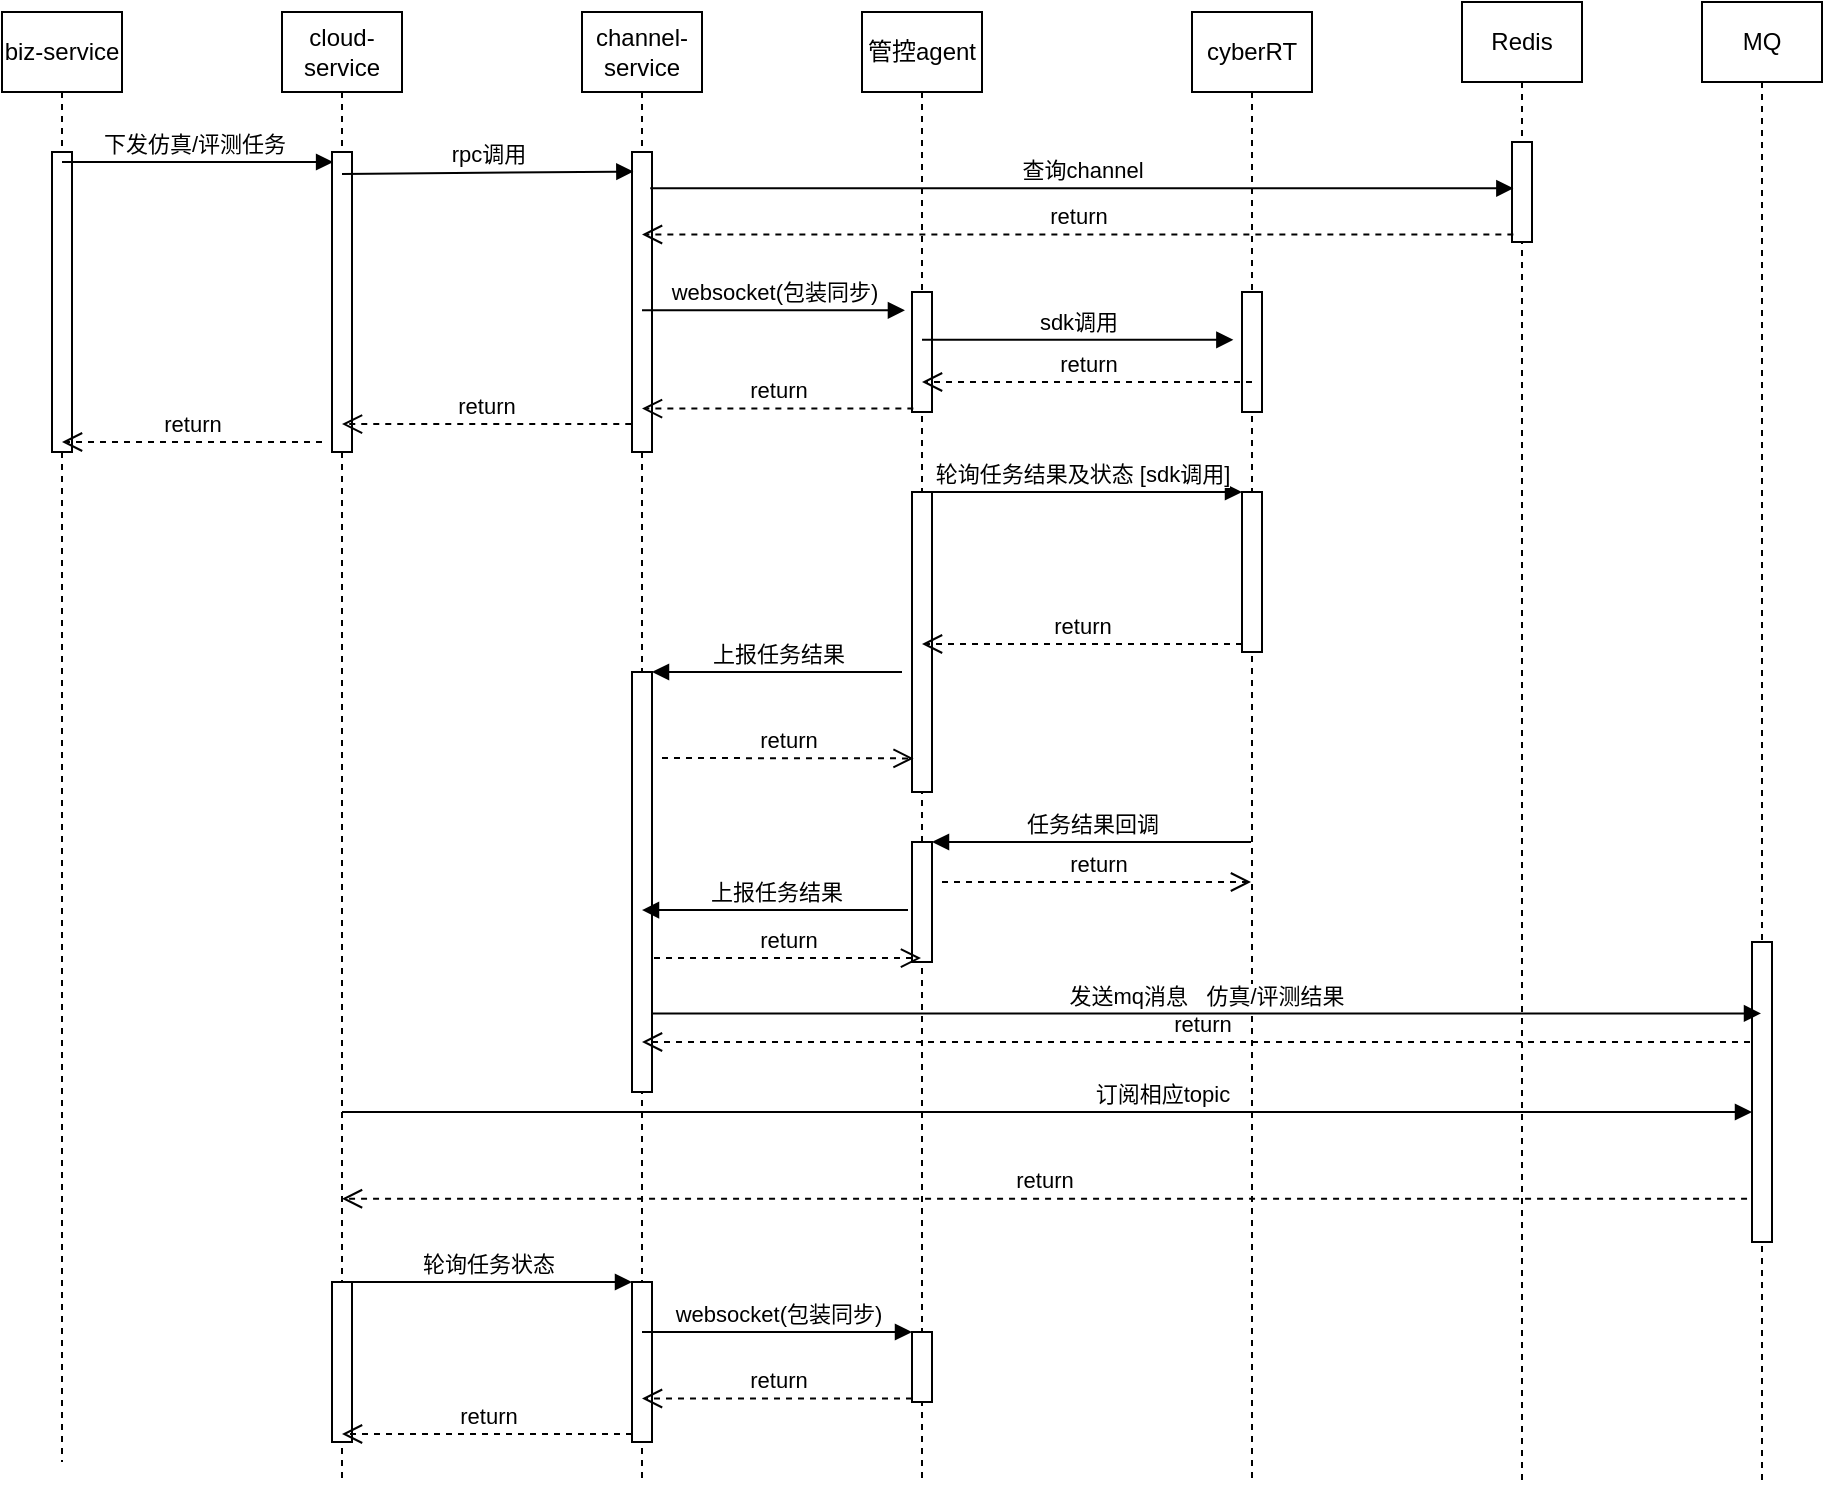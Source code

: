 <mxfile version="15.9.6" type="github" pages="6">
  <diagram name="第 0 页" id="7SCm7X1oim8M1oKMD6Wj">
    <mxGraphModel dx="946" dy="446" grid="1" gridSize="10" guides="1" tooltips="1" connect="1" arrows="1" fold="1" page="1" pageScale="1" pageWidth="850" pageHeight="1100" math="0" shadow="0">
      <root>
        <mxCell id="CPGcodSjH-JqmFzN9zXc-0" />
        <mxCell id="CPGcodSjH-JqmFzN9zXc-1" parent="CPGcodSjH-JqmFzN9zXc-0" />
        <mxCell id="CPGcodSjH-JqmFzN9zXc-2" value="cloud-service" style="shape=umlLifeline;perimeter=lifelinePerimeter;whiteSpace=wrap;html=1;container=1;collapsible=0;recursiveResize=0;outlineConnect=0;" parent="CPGcodSjH-JqmFzN9zXc-1" vertex="1">
          <mxGeometry x="170" y="25" width="60" height="735" as="geometry" />
        </mxCell>
        <mxCell id="CPGcodSjH-JqmFzN9zXc-3" value="" style="html=1;points=[];perimeter=orthogonalPerimeter;" parent="CPGcodSjH-JqmFzN9zXc-2" vertex="1">
          <mxGeometry x="25" y="70" width="10" height="150" as="geometry" />
        </mxCell>
        <mxCell id="CPGcodSjH-JqmFzN9zXc-4" value="" style="html=1;points=[];perimeter=orthogonalPerimeter;" parent="CPGcodSjH-JqmFzN9zXc-2" vertex="1">
          <mxGeometry x="25" y="635" width="10" height="80" as="geometry" />
        </mxCell>
        <mxCell id="CPGcodSjH-JqmFzN9zXc-5" value="channel-service" style="shape=umlLifeline;perimeter=lifelinePerimeter;whiteSpace=wrap;html=1;container=1;collapsible=0;recursiveResize=0;outlineConnect=0;" parent="CPGcodSjH-JqmFzN9zXc-1" vertex="1">
          <mxGeometry x="320" y="25" width="60" height="735" as="geometry" />
        </mxCell>
        <mxCell id="CPGcodSjH-JqmFzN9zXc-6" value="" style="html=1;points=[];perimeter=orthogonalPerimeter;" parent="CPGcodSjH-JqmFzN9zXc-5" vertex="1">
          <mxGeometry x="25" y="70" width="10" height="150" as="geometry" />
        </mxCell>
        <mxCell id="CPGcodSjH-JqmFzN9zXc-7" value="" style="html=1;points=[];perimeter=orthogonalPerimeter;" parent="CPGcodSjH-JqmFzN9zXc-5" vertex="1">
          <mxGeometry x="25" y="330" width="10" height="210" as="geometry" />
        </mxCell>
        <mxCell id="CPGcodSjH-JqmFzN9zXc-8" value="" style="html=1;points=[];perimeter=orthogonalPerimeter;" parent="CPGcodSjH-JqmFzN9zXc-5" vertex="1">
          <mxGeometry x="25" y="635" width="10" height="80" as="geometry" />
        </mxCell>
        <mxCell id="CPGcodSjH-JqmFzN9zXc-9" value="管控agent" style="shape=umlLifeline;perimeter=lifelinePerimeter;whiteSpace=wrap;html=1;container=1;collapsible=0;recursiveResize=0;outlineConnect=0;" parent="CPGcodSjH-JqmFzN9zXc-1" vertex="1">
          <mxGeometry x="460" y="25" width="60" height="735" as="geometry" />
        </mxCell>
        <mxCell id="CPGcodSjH-JqmFzN9zXc-10" value="" style="html=1;points=[];perimeter=orthogonalPerimeter;" parent="CPGcodSjH-JqmFzN9zXc-9" vertex="1">
          <mxGeometry x="25" y="140" width="10" height="60" as="geometry" />
        </mxCell>
        <mxCell id="CPGcodSjH-JqmFzN9zXc-11" value="" style="html=1;points=[];perimeter=orthogonalPerimeter;" parent="CPGcodSjH-JqmFzN9zXc-9" vertex="1">
          <mxGeometry x="25" y="240" width="10" height="150" as="geometry" />
        </mxCell>
        <mxCell id="CPGcodSjH-JqmFzN9zXc-13" value="" style="html=1;points=[];perimeter=orthogonalPerimeter;" parent="CPGcodSjH-JqmFzN9zXc-9" vertex="1">
          <mxGeometry x="25" y="660" width="10" height="35" as="geometry" />
        </mxCell>
        <mxCell id="-dQJ55lM8CAH6_BU27qN-0" value="" style="html=1;points=[];perimeter=orthogonalPerimeter;" vertex="1" parent="CPGcodSjH-JqmFzN9zXc-9">
          <mxGeometry x="25" y="415" width="10" height="60" as="geometry" />
        </mxCell>
        <mxCell id="-dQJ55lM8CAH6_BU27qN-1" value="任务结果回调" style="html=1;verticalAlign=bottom;endArrow=block;entryX=1;entryY=0;rounded=0;" edge="1" parent="CPGcodSjH-JqmFzN9zXc-9" target="-dQJ55lM8CAH6_BU27qN-0">
          <mxGeometry relative="1" as="geometry">
            <mxPoint x="194.5" y="415" as="sourcePoint" />
          </mxGeometry>
        </mxCell>
        <mxCell id="-dQJ55lM8CAH6_BU27qN-2" value="return" style="html=1;verticalAlign=bottom;endArrow=open;dashed=1;endSize=8;rounded=0;" edge="1" parent="CPGcodSjH-JqmFzN9zXc-9">
          <mxGeometry relative="1" as="geometry">
            <mxPoint x="194.5" y="435" as="targetPoint" />
            <mxPoint x="40" y="435" as="sourcePoint" />
          </mxGeometry>
        </mxCell>
        <mxCell id="CPGcodSjH-JqmFzN9zXc-14" value="cyberRT" style="shape=umlLifeline;perimeter=lifelinePerimeter;whiteSpace=wrap;html=1;container=1;collapsible=0;recursiveResize=0;outlineConnect=0;" parent="CPGcodSjH-JqmFzN9zXc-1" vertex="1">
          <mxGeometry x="625" y="25" width="60" height="735" as="geometry" />
        </mxCell>
        <mxCell id="CPGcodSjH-JqmFzN9zXc-15" value="" style="html=1;points=[];perimeter=orthogonalPerimeter;" parent="CPGcodSjH-JqmFzN9zXc-14" vertex="1">
          <mxGeometry x="25" y="140" width="10" height="60" as="geometry" />
        </mxCell>
        <mxCell id="CPGcodSjH-JqmFzN9zXc-16" value="" style="html=1;points=[];perimeter=orthogonalPerimeter;" parent="CPGcodSjH-JqmFzN9zXc-14" vertex="1">
          <mxGeometry x="25" y="240" width="10" height="80" as="geometry" />
        </mxCell>
        <mxCell id="CPGcodSjH-JqmFzN9zXc-17" value="Redis" style="shape=umlLifeline;perimeter=lifelinePerimeter;whiteSpace=wrap;html=1;container=1;collapsible=0;recursiveResize=0;outlineConnect=0;" parent="CPGcodSjH-JqmFzN9zXc-1" vertex="1">
          <mxGeometry x="760" y="20" width="60" height="740" as="geometry" />
        </mxCell>
        <mxCell id="CPGcodSjH-JqmFzN9zXc-18" value="" style="html=1;points=[];perimeter=orthogonalPerimeter;" parent="CPGcodSjH-JqmFzN9zXc-17" vertex="1">
          <mxGeometry x="25" y="70" width="10" height="50" as="geometry" />
        </mxCell>
        <mxCell id="CPGcodSjH-JqmFzN9zXc-19" value="rpc调用" style="html=1;verticalAlign=bottom;endArrow=block;entryX=0.068;entryY=0.065;rounded=0;entryDx=0;entryDy=0;entryPerimeter=0;" parent="CPGcodSjH-JqmFzN9zXc-1" target="CPGcodSjH-JqmFzN9zXc-6" edge="1">
          <mxGeometry relative="1" as="geometry">
            <mxPoint x="200" y="106" as="sourcePoint" />
          </mxGeometry>
        </mxCell>
        <mxCell id="CPGcodSjH-JqmFzN9zXc-20" value="return" style="html=1;verticalAlign=bottom;endArrow=open;dashed=1;endSize=8;exitX=-0.037;exitY=0.907;rounded=0;exitDx=0;exitDy=0;exitPerimeter=0;" parent="CPGcodSjH-JqmFzN9zXc-1" source="CPGcodSjH-JqmFzN9zXc-6" target="CPGcodSjH-JqmFzN9zXc-2" edge="1">
          <mxGeometry relative="1" as="geometry">
            <mxPoint x="100" y="166" as="targetPoint" />
          </mxGeometry>
        </mxCell>
        <mxCell id="CPGcodSjH-JqmFzN9zXc-21" value="websocket(包装同步)" style="html=1;verticalAlign=bottom;endArrow=block;entryX=-0.353;entryY=0.153;rounded=0;entryDx=0;entryDy=0;entryPerimeter=0;" parent="CPGcodSjH-JqmFzN9zXc-1" source="CPGcodSjH-JqmFzN9zXc-5" target="CPGcodSjH-JqmFzN9zXc-10" edge="1">
          <mxGeometry relative="1" as="geometry">
            <mxPoint x="240" y="100" as="sourcePoint" />
          </mxGeometry>
        </mxCell>
        <mxCell id="CPGcodSjH-JqmFzN9zXc-22" value="return" style="html=1;verticalAlign=bottom;endArrow=open;dashed=1;endSize=8;exitX=0.068;exitY=0.971;rounded=0;exitDx=0;exitDy=0;exitPerimeter=0;" parent="CPGcodSjH-JqmFzN9zXc-1" source="CPGcodSjH-JqmFzN9zXc-10" target="CPGcodSjH-JqmFzN9zXc-5" edge="1">
          <mxGeometry relative="1" as="geometry">
            <mxPoint x="240" y="176" as="targetPoint" />
          </mxGeometry>
        </mxCell>
        <mxCell id="CPGcodSjH-JqmFzN9zXc-23" value="sdk调用" style="html=1;verticalAlign=bottom;endArrow=block;entryX=-0.432;entryY=0.398;rounded=0;entryDx=0;entryDy=0;entryPerimeter=0;" parent="CPGcodSjH-JqmFzN9zXc-1" source="CPGcodSjH-JqmFzN9zXc-9" target="CPGcodSjH-JqmFzN9zXc-15" edge="1">
          <mxGeometry relative="1" as="geometry">
            <mxPoint x="500" y="185" as="sourcePoint" />
          </mxGeometry>
        </mxCell>
        <mxCell id="CPGcodSjH-JqmFzN9zXc-24" value="return" style="html=1;verticalAlign=bottom;endArrow=open;dashed=1;endSize=8;rounded=0;" parent="CPGcodSjH-JqmFzN9zXc-1" target="CPGcodSjH-JqmFzN9zXc-9" edge="1">
          <mxGeometry relative="1" as="geometry">
            <mxPoint x="410" y="186" as="targetPoint" />
            <mxPoint x="655" y="210" as="sourcePoint" />
          </mxGeometry>
        </mxCell>
        <mxCell id="CPGcodSjH-JqmFzN9zXc-25" value="轮询任务结果及状态 [sdk调用]" style="html=1;verticalAlign=bottom;endArrow=block;entryX=0;entryY=0;rounded=0;" parent="CPGcodSjH-JqmFzN9zXc-1" source="CPGcodSjH-JqmFzN9zXc-9" target="CPGcodSjH-JqmFzN9zXc-16" edge="1">
          <mxGeometry relative="1" as="geometry">
            <mxPoint x="405" y="260" as="sourcePoint" />
          </mxGeometry>
        </mxCell>
        <mxCell id="CPGcodSjH-JqmFzN9zXc-26" value="return" style="html=1;verticalAlign=bottom;endArrow=open;dashed=1;endSize=8;exitX=0;exitY=0.95;rounded=0;" parent="CPGcodSjH-JqmFzN9zXc-1" source="CPGcodSjH-JqmFzN9zXc-16" target="CPGcodSjH-JqmFzN9zXc-9" edge="1">
          <mxGeometry relative="1" as="geometry">
            <mxPoint x="405" y="336" as="targetPoint" />
          </mxGeometry>
        </mxCell>
        <mxCell id="CPGcodSjH-JqmFzN9zXc-27" value="上报任务结果" style="html=1;verticalAlign=bottom;endArrow=block;entryX=1;entryY=0;rounded=0;endSize=6;startSize=6;" parent="CPGcodSjH-JqmFzN9zXc-1" target="CPGcodSjH-JqmFzN9zXc-7" edge="1">
          <mxGeometry relative="1" as="geometry">
            <mxPoint x="480" y="355" as="sourcePoint" />
          </mxGeometry>
        </mxCell>
        <mxCell id="CPGcodSjH-JqmFzN9zXc-28" value="return" style="html=1;verticalAlign=bottom;endArrow=open;dashed=1;endSize=8;rounded=0;entryX=0.08;entryY=0.888;entryDx=0;entryDy=0;entryPerimeter=0;" parent="CPGcodSjH-JqmFzN9zXc-1" target="CPGcodSjH-JqmFzN9zXc-11" edge="1">
          <mxGeometry relative="1" as="geometry">
            <mxPoint x="590" y="407" as="targetPoint" />
            <mxPoint x="360" y="398" as="sourcePoint" />
            <Array as="points" />
          </mxGeometry>
        </mxCell>
        <mxCell id="CPGcodSjH-JqmFzN9zXc-29" value="订阅相应topic" style="html=1;verticalAlign=bottom;endArrow=block;entryX=0;entryY=0;rounded=0;" parent="CPGcodSjH-JqmFzN9zXc-1" source="CPGcodSjH-JqmFzN9zXc-2" edge="1">
          <mxGeometry x="0.163" relative="1" as="geometry">
            <mxPoint x="555" y="480" as="sourcePoint" />
            <mxPoint x="905" y="575" as="targetPoint" />
            <mxPoint as="offset" />
          </mxGeometry>
        </mxCell>
        <mxCell id="CPGcodSjH-JqmFzN9zXc-30" value="return" style="html=1;verticalAlign=bottom;endArrow=open;dashed=1;endSize=8;exitX=-0.247;exitY=0.964;rounded=0;exitDx=0;exitDy=0;exitPerimeter=0;" parent="CPGcodSjH-JqmFzN9zXc-1" target="CPGcodSjH-JqmFzN9zXc-2" edge="1">
          <mxGeometry relative="1" as="geometry">
            <mxPoint x="555" y="556" as="targetPoint" />
            <mxPoint x="902.53" y="618.38" as="sourcePoint" />
          </mxGeometry>
        </mxCell>
        <mxCell id="CPGcodSjH-JqmFzN9zXc-31" value="return" style="html=1;verticalAlign=bottom;endArrow=open;dashed=1;endSize=8;rounded=0;" parent="CPGcodSjH-JqmFzN9zXc-1" target="CPGcodSjH-JqmFzN9zXc-5" edge="1">
          <mxGeometry relative="1" as="geometry">
            <mxPoint x="180" y="550" as="targetPoint" />
            <mxPoint x="910" y="540" as="sourcePoint" />
          </mxGeometry>
        </mxCell>
        <mxCell id="CPGcodSjH-JqmFzN9zXc-36" value="biz-service" style="shape=umlLifeline;perimeter=lifelinePerimeter;whiteSpace=wrap;html=1;container=1;collapsible=0;recursiveResize=0;outlineConnect=0;" parent="CPGcodSjH-JqmFzN9zXc-1" vertex="1">
          <mxGeometry x="30" y="25" width="60" height="725" as="geometry" />
        </mxCell>
        <mxCell id="CPGcodSjH-JqmFzN9zXc-37" value="" style="html=1;points=[];perimeter=orthogonalPerimeter;" parent="CPGcodSjH-JqmFzN9zXc-36" vertex="1">
          <mxGeometry x="25" y="70" width="10" height="150" as="geometry" />
        </mxCell>
        <mxCell id="CPGcodSjH-JqmFzN9zXc-38" value="下发仿真/评测任务" style="html=1;verticalAlign=bottom;endArrow=block;entryX=0;entryY=0;rounded=0;" parent="CPGcodSjH-JqmFzN9zXc-1" edge="1">
          <mxGeometry x="-0.031" relative="1" as="geometry">
            <mxPoint x="60" y="100" as="sourcePoint" />
            <mxPoint x="195.55" y="100.0" as="targetPoint" />
            <mxPoint as="offset" />
          </mxGeometry>
        </mxCell>
        <mxCell id="CPGcodSjH-JqmFzN9zXc-39" value="return" style="html=1;verticalAlign=bottom;endArrow=open;dashed=1;endSize=8;rounded=0;" parent="CPGcodSjH-JqmFzN9zXc-1" target="CPGcodSjH-JqmFzN9zXc-36" edge="1">
          <mxGeometry relative="1" as="geometry">
            <mxPoint x="190" y="240" as="sourcePoint" />
            <mxPoint x="110" y="230" as="targetPoint" />
          </mxGeometry>
        </mxCell>
        <mxCell id="CPGcodSjH-JqmFzN9zXc-40" value="MQ" style="shape=umlLifeline;perimeter=lifelinePerimeter;whiteSpace=wrap;html=1;container=1;collapsible=0;recursiveResize=0;outlineConnect=0;" parent="CPGcodSjH-JqmFzN9zXc-1" vertex="1">
          <mxGeometry x="880" y="20" width="60" height="740" as="geometry" />
        </mxCell>
        <mxCell id="CPGcodSjH-JqmFzN9zXc-41" value="" style="html=1;points=[];perimeter=orthogonalPerimeter;" parent="CPGcodSjH-JqmFzN9zXc-40" vertex="1">
          <mxGeometry x="25" y="470" width="10" height="150" as="geometry" />
        </mxCell>
        <mxCell id="CPGcodSjH-JqmFzN9zXc-42" value="return" style="html=1;verticalAlign=bottom;endArrow=open;dashed=1;endSize=8;exitX=0.068;exitY=0.925;rounded=0;exitDx=0;exitDy=0;exitPerimeter=0;" parent="CPGcodSjH-JqmFzN9zXc-1" source="CPGcodSjH-JqmFzN9zXc-18" target="CPGcodSjH-JqmFzN9zXc-5" edge="1">
          <mxGeometry relative="1" as="geometry">
            <mxPoint x="685" y="236" as="targetPoint" />
          </mxGeometry>
        </mxCell>
        <mxCell id="CPGcodSjH-JqmFzN9zXc-43" value="查询channel" style="html=1;verticalAlign=bottom;endArrow=block;rounded=0;entryX=0.068;entryY=0.463;entryDx=0;entryDy=0;entryPerimeter=0;exitX=0.911;exitY=0.121;exitDx=0;exitDy=0;exitPerimeter=0;" parent="CPGcodSjH-JqmFzN9zXc-1" source="CPGcodSjH-JqmFzN9zXc-6" target="CPGcodSjH-JqmFzN9zXc-18" edge="1">
          <mxGeometry relative="1" as="geometry">
            <mxPoint x="360" y="106" as="sourcePoint" />
            <mxPoint x="790" y="100" as="targetPoint" />
          </mxGeometry>
        </mxCell>
        <mxCell id="CPGcodSjH-JqmFzN9zXc-44" value="发送mq消息&amp;nbsp; &amp;nbsp;仿真/评测结果" style="html=1;verticalAlign=bottom;endArrow=block;rounded=0;startSize=6;endSize=6;exitX=1.016;exitY=0.813;exitDx=0;exitDy=0;exitPerimeter=0;" parent="CPGcodSjH-JqmFzN9zXc-1" source="CPGcodSjH-JqmFzN9zXc-7" target="CPGcodSjH-JqmFzN9zXc-40" edge="1">
          <mxGeometry width="80" relative="1" as="geometry">
            <mxPoint x="570" y="420" as="sourcePoint" />
            <mxPoint x="650" y="420" as="targetPoint" />
          </mxGeometry>
        </mxCell>
        <mxCell id="CPGcodSjH-JqmFzN9zXc-45" value="websocket(包装同步)" style="html=1;verticalAlign=bottom;endArrow=block;entryX=0;entryY=0;rounded=0;startSize=6;endSize=6;" parent="CPGcodSjH-JqmFzN9zXc-1" source="CPGcodSjH-JqmFzN9zXc-5" target="CPGcodSjH-JqmFzN9zXc-13" edge="1">
          <mxGeometry relative="1" as="geometry">
            <mxPoint x="370" y="600" as="sourcePoint" />
          </mxGeometry>
        </mxCell>
        <mxCell id="CPGcodSjH-JqmFzN9zXc-46" value="return" style="html=1;verticalAlign=bottom;endArrow=open;dashed=1;endSize=8;exitX=0;exitY=0.95;rounded=0;" parent="CPGcodSjH-JqmFzN9zXc-1" source="CPGcodSjH-JqmFzN9zXc-13" target="CPGcodSjH-JqmFzN9zXc-5" edge="1">
          <mxGeometry relative="1" as="geometry">
            <mxPoint x="370" y="676" as="targetPoint" />
          </mxGeometry>
        </mxCell>
        <mxCell id="CPGcodSjH-JqmFzN9zXc-47" value="轮询任务状态" style="html=1;verticalAlign=bottom;endArrow=block;entryX=0;entryY=0;rounded=0;startSize=6;endSize=6;" parent="CPGcodSjH-JqmFzN9zXc-1" source="CPGcodSjH-JqmFzN9zXc-2" target="CPGcodSjH-JqmFzN9zXc-8" edge="1">
          <mxGeometry relative="1" as="geometry">
            <mxPoint x="370" y="550" as="sourcePoint" />
          </mxGeometry>
        </mxCell>
        <mxCell id="CPGcodSjH-JqmFzN9zXc-48" value="return" style="html=1;verticalAlign=bottom;endArrow=open;dashed=1;endSize=8;exitX=0;exitY=0.95;rounded=0;" parent="CPGcodSjH-JqmFzN9zXc-1" source="CPGcodSjH-JqmFzN9zXc-8" target="CPGcodSjH-JqmFzN9zXc-2" edge="1">
          <mxGeometry relative="1" as="geometry">
            <mxPoint x="370" y="626" as="targetPoint" />
          </mxGeometry>
        </mxCell>
        <mxCell id="PzTQMUTA4XvEQCdGH3Me-1" value="上报任务结果" style="html=1;verticalAlign=bottom;endArrow=block;rounded=0;exitX=-0.2;exitY=0.567;exitDx=0;exitDy=0;exitPerimeter=0;" edge="1" target="CPGcodSjH-JqmFzN9zXc-5" parent="CPGcodSjH-JqmFzN9zXc-1" source="-dQJ55lM8CAH6_BU27qN-0">
          <mxGeometry relative="1" as="geometry">
            <mxPoint x="290" y="430" as="sourcePoint" />
          </mxGeometry>
        </mxCell>
        <mxCell id="PzTQMUTA4XvEQCdGH3Me-2" value="return" style="html=1;verticalAlign=bottom;endArrow=open;dashed=1;endSize=8;rounded=0;exitX=1.1;exitY=0.681;exitDx=0;exitDy=0;exitPerimeter=0;" edge="1" source="CPGcodSjH-JqmFzN9zXc-7" parent="CPGcodSjH-JqmFzN9zXc-1" target="CPGcodSjH-JqmFzN9zXc-9">
          <mxGeometry relative="1" as="geometry">
            <mxPoint x="290" y="487" as="targetPoint" />
            <mxPoint x="350" y="490" as="sourcePoint" />
          </mxGeometry>
        </mxCell>
      </root>
    </mxGraphModel>
  </diagram>
  <diagram id="y43DfxvxHkq96aOq3xMm" name="第 1 页">
    <mxGraphModel dx="946" dy="1546" grid="1" gridSize="10" guides="1" tooltips="1" connect="1" arrows="1" fold="1" page="1" pageScale="1" pageWidth="850" pageHeight="1100" math="0" shadow="0">
      <root>
        <mxCell id="0" />
        <mxCell id="1" parent="0" />
        <mxCell id="WShSjZ7iAAt_4kcY2VJ5-2" value="cloud-service" style="shape=umlLifeline;perimeter=lifelinePerimeter;whiteSpace=wrap;html=1;container=1;collapsible=0;recursiveResize=0;outlineConnect=0;" parent="1" vertex="1">
          <mxGeometry x="170" y="25" width="60" height="735" as="geometry" />
        </mxCell>
        <mxCell id="WShSjZ7iAAt_4kcY2VJ5-31" value="" style="html=1;points=[];perimeter=orthogonalPerimeter;" parent="WShSjZ7iAAt_4kcY2VJ5-2" vertex="1">
          <mxGeometry x="25" y="70" width="10" height="150" as="geometry" />
        </mxCell>
        <mxCell id="LzbOUSj-QeAD0FJS8F---11" value="" style="html=1;points=[];perimeter=orthogonalPerimeter;" parent="WShSjZ7iAAt_4kcY2VJ5-2" vertex="1">
          <mxGeometry x="25" y="635" width="10" height="80" as="geometry" />
        </mxCell>
        <mxCell id="WShSjZ7iAAt_4kcY2VJ5-9" value="channel-service" style="shape=umlLifeline;perimeter=lifelinePerimeter;whiteSpace=wrap;html=1;container=1;collapsible=0;recursiveResize=0;outlineConnect=0;" parent="1" vertex="1">
          <mxGeometry x="320" y="25" width="60" height="735" as="geometry" />
        </mxCell>
        <mxCell id="WShSjZ7iAAt_4kcY2VJ5-17" value="" style="html=1;points=[];perimeter=orthogonalPerimeter;" parent="WShSjZ7iAAt_4kcY2VJ5-9" vertex="1">
          <mxGeometry x="25" y="70" width="10" height="150" as="geometry" />
        </mxCell>
        <mxCell id="WShSjZ7iAAt_4kcY2VJ5-34" value="" style="html=1;points=[];perimeter=orthogonalPerimeter;" parent="WShSjZ7iAAt_4kcY2VJ5-9" vertex="1">
          <mxGeometry x="25" y="330" width="10" height="210" as="geometry" />
        </mxCell>
        <mxCell id="LzbOUSj-QeAD0FJS8F---8" value="" style="html=1;points=[];perimeter=orthogonalPerimeter;" parent="WShSjZ7iAAt_4kcY2VJ5-9" vertex="1">
          <mxGeometry x="25" y="635" width="10" height="80" as="geometry" />
        </mxCell>
        <mxCell id="WShSjZ7iAAt_4kcY2VJ5-11" value="管控agent" style="shape=umlLifeline;perimeter=lifelinePerimeter;whiteSpace=wrap;html=1;container=1;collapsible=0;recursiveResize=0;outlineConnect=0;" parent="1" vertex="1">
          <mxGeometry x="460" y="25" width="60" height="735" as="geometry" />
        </mxCell>
        <mxCell id="WShSjZ7iAAt_4kcY2VJ5-22" value="" style="html=1;points=[];perimeter=orthogonalPerimeter;" parent="WShSjZ7iAAt_4kcY2VJ5-11" vertex="1">
          <mxGeometry x="25" y="140" width="10" height="60" as="geometry" />
        </mxCell>
        <mxCell id="PrrfbCGOfdA-36vg9H8S-1" style="edgeStyle=orthogonalEdgeStyle;rounded=0;orthogonalLoop=1;jettySize=auto;html=1;" edge="1" parent="WShSjZ7iAAt_4kcY2VJ5-11" source="WShSjZ7iAAt_4kcY2VJ5-32" target="WShSjZ7iAAt_4kcY2VJ5-11">
          <mxGeometry relative="1" as="geometry" />
        </mxCell>
        <mxCell id="WShSjZ7iAAt_4kcY2VJ5-32" value="" style="html=1;points=[];perimeter=orthogonalPerimeter;" parent="WShSjZ7iAAt_4kcY2VJ5-11" vertex="1">
          <mxGeometry x="25" y="240" width="10" height="150" as="geometry" />
        </mxCell>
        <mxCell id="LzbOUSj-QeAD0FJS8F---4" value="" style="html=1;points=[];perimeter=orthogonalPerimeter;" parent="WShSjZ7iAAt_4kcY2VJ5-11" vertex="1">
          <mxGeometry x="25" y="660" width="10" height="35" as="geometry" />
        </mxCell>
        <mxCell id="PrrfbCGOfdA-36vg9H8S-2" value="" style="html=1;points=[];perimeter=orthogonalPerimeter;" vertex="1" parent="WShSjZ7iAAt_4kcY2VJ5-11">
          <mxGeometry x="25" y="415" width="10" height="60" as="geometry" />
        </mxCell>
        <mxCell id="WShSjZ7iAAt_4kcY2VJ5-12" value="agent" style="shape=umlLifeline;perimeter=lifelinePerimeter;whiteSpace=wrap;html=1;container=1;collapsible=0;recursiveResize=0;outlineConnect=0;" parent="1" vertex="1">
          <mxGeometry x="625" y="25" width="60" height="735" as="geometry" />
        </mxCell>
        <mxCell id="WShSjZ7iAAt_4kcY2VJ5-25" value="" style="html=1;points=[];perimeter=orthogonalPerimeter;" parent="WShSjZ7iAAt_4kcY2VJ5-12" vertex="1">
          <mxGeometry x="25" y="140" width="10" height="60" as="geometry" />
        </mxCell>
        <mxCell id="WShSjZ7iAAt_4kcY2VJ5-28" value="" style="html=1;points=[];perimeter=orthogonalPerimeter;" parent="WShSjZ7iAAt_4kcY2VJ5-12" vertex="1">
          <mxGeometry x="25" y="240" width="10" height="80" as="geometry" />
        </mxCell>
        <mxCell id="WShSjZ7iAAt_4kcY2VJ5-14" value="Redis" style="shape=umlLifeline;perimeter=lifelinePerimeter;whiteSpace=wrap;html=1;container=1;collapsible=0;recursiveResize=0;outlineConnect=0;" parent="1" vertex="1">
          <mxGeometry x="760" y="20" width="60" height="740" as="geometry" />
        </mxCell>
        <mxCell id="WShSjZ7iAAt_4kcY2VJ5-66" value="" style="html=1;points=[];perimeter=orthogonalPerimeter;" parent="WShSjZ7iAAt_4kcY2VJ5-14" vertex="1">
          <mxGeometry x="25" y="70" width="10" height="50" as="geometry" />
        </mxCell>
        <mxCell id="WShSjZ7iAAt_4kcY2VJ5-18" value="rpc调用" style="html=1;verticalAlign=bottom;endArrow=block;entryX=0.068;entryY=0.065;rounded=0;entryDx=0;entryDy=0;entryPerimeter=0;" parent="1" target="WShSjZ7iAAt_4kcY2VJ5-17" edge="1">
          <mxGeometry relative="1" as="geometry">
            <mxPoint x="200" y="106" as="sourcePoint" />
          </mxGeometry>
        </mxCell>
        <mxCell id="WShSjZ7iAAt_4kcY2VJ5-19" value="return" style="html=1;verticalAlign=bottom;endArrow=open;dashed=1;endSize=8;exitX=-0.037;exitY=0.907;rounded=0;exitDx=0;exitDy=0;exitPerimeter=0;" parent="1" source="WShSjZ7iAAt_4kcY2VJ5-17" target="WShSjZ7iAAt_4kcY2VJ5-2" edge="1">
          <mxGeometry relative="1" as="geometry">
            <mxPoint x="100" y="166" as="targetPoint" />
          </mxGeometry>
        </mxCell>
        <mxCell id="WShSjZ7iAAt_4kcY2VJ5-23" value="websocket(包装同步)" style="html=1;verticalAlign=bottom;endArrow=block;entryX=-0.353;entryY=0.153;rounded=0;entryDx=0;entryDy=0;entryPerimeter=0;" parent="1" source="WShSjZ7iAAt_4kcY2VJ5-9" target="WShSjZ7iAAt_4kcY2VJ5-22" edge="1">
          <mxGeometry relative="1" as="geometry">
            <mxPoint x="240" y="100" as="sourcePoint" />
          </mxGeometry>
        </mxCell>
        <mxCell id="WShSjZ7iAAt_4kcY2VJ5-24" value="return" style="html=1;verticalAlign=bottom;endArrow=open;dashed=1;endSize=8;exitX=0.068;exitY=0.971;rounded=0;exitDx=0;exitDy=0;exitPerimeter=0;" parent="1" source="WShSjZ7iAAt_4kcY2VJ5-22" target="WShSjZ7iAAt_4kcY2VJ5-9" edge="1">
          <mxGeometry relative="1" as="geometry">
            <mxPoint x="240" y="176" as="targetPoint" />
          </mxGeometry>
        </mxCell>
        <mxCell id="WShSjZ7iAAt_4kcY2VJ5-26" value="http调用api接口" style="html=1;verticalAlign=bottom;endArrow=block;entryX=-0.432;entryY=0.398;rounded=0;entryDx=0;entryDy=0;entryPerimeter=0;" parent="1" source="WShSjZ7iAAt_4kcY2VJ5-11" target="WShSjZ7iAAt_4kcY2VJ5-25" edge="1">
          <mxGeometry relative="1" as="geometry">
            <mxPoint x="500" y="185" as="sourcePoint" />
          </mxGeometry>
        </mxCell>
        <mxCell id="WShSjZ7iAAt_4kcY2VJ5-27" value="return" style="html=1;verticalAlign=bottom;endArrow=open;dashed=1;endSize=8;rounded=0;" parent="1" target="WShSjZ7iAAt_4kcY2VJ5-11" edge="1">
          <mxGeometry relative="1" as="geometry">
            <mxPoint x="410" y="186" as="targetPoint" />
            <mxPoint x="655" y="210" as="sourcePoint" />
          </mxGeometry>
        </mxCell>
        <mxCell id="WShSjZ7iAAt_4kcY2VJ5-29" value="轮询任务结果 &amp;amp;任务状态" style="html=1;verticalAlign=bottom;endArrow=block;entryX=0;entryY=0;rounded=0;" parent="1" source="WShSjZ7iAAt_4kcY2VJ5-11" target="WShSjZ7iAAt_4kcY2VJ5-28" edge="1">
          <mxGeometry relative="1" as="geometry">
            <mxPoint x="405" y="260" as="sourcePoint" />
          </mxGeometry>
        </mxCell>
        <mxCell id="WShSjZ7iAAt_4kcY2VJ5-30" value="return" style="html=1;verticalAlign=bottom;endArrow=open;dashed=1;endSize=8;exitX=0;exitY=0.95;rounded=0;" parent="1" source="WShSjZ7iAAt_4kcY2VJ5-28" target="WShSjZ7iAAt_4kcY2VJ5-11" edge="1">
          <mxGeometry relative="1" as="geometry">
            <mxPoint x="405" y="336" as="targetPoint" />
          </mxGeometry>
        </mxCell>
        <mxCell id="WShSjZ7iAAt_4kcY2VJ5-35" value="上报任务结果" style="html=1;verticalAlign=bottom;endArrow=block;entryX=1;entryY=0;rounded=0;endSize=6;startSize=6;" parent="1" target="WShSjZ7iAAt_4kcY2VJ5-34" edge="1">
          <mxGeometry relative="1" as="geometry">
            <mxPoint x="480" y="355" as="sourcePoint" />
          </mxGeometry>
        </mxCell>
        <mxCell id="WShSjZ7iAAt_4kcY2VJ5-36" value="return" style="html=1;verticalAlign=bottom;endArrow=open;dashed=1;endSize=8;rounded=0;entryX=0.08;entryY=0.888;entryDx=0;entryDy=0;entryPerimeter=0;" parent="1" target="WShSjZ7iAAt_4kcY2VJ5-32" edge="1">
          <mxGeometry relative="1" as="geometry">
            <mxPoint x="590" y="407" as="targetPoint" />
            <mxPoint x="360" y="398" as="sourcePoint" />
            <Array as="points" />
          </mxGeometry>
        </mxCell>
        <mxCell id="WShSjZ7iAAt_4kcY2VJ5-43" value="订阅相应topic" style="html=1;verticalAlign=bottom;endArrow=block;entryX=0;entryY=0;rounded=0;" parent="1" source="WShSjZ7iAAt_4kcY2VJ5-2" edge="1">
          <mxGeometry x="0.163" relative="1" as="geometry">
            <mxPoint x="555" y="480" as="sourcePoint" />
            <mxPoint x="905" y="575" as="targetPoint" />
            <mxPoint as="offset" />
          </mxGeometry>
        </mxCell>
        <mxCell id="WShSjZ7iAAt_4kcY2VJ5-44" value="return" style="html=1;verticalAlign=bottom;endArrow=open;dashed=1;endSize=8;exitX=-0.247;exitY=0.964;rounded=0;exitDx=0;exitDy=0;exitPerimeter=0;" parent="1" target="WShSjZ7iAAt_4kcY2VJ5-2" edge="1">
          <mxGeometry relative="1" as="geometry">
            <mxPoint x="555" y="556" as="targetPoint" />
            <mxPoint x="902.53" y="618.38" as="sourcePoint" />
          </mxGeometry>
        </mxCell>
        <mxCell id="WShSjZ7iAAt_4kcY2VJ5-45" value="return" style="html=1;verticalAlign=bottom;endArrow=open;dashed=1;endSize=8;rounded=0;" parent="1" target="WShSjZ7iAAt_4kcY2VJ5-9" edge="1">
          <mxGeometry relative="1" as="geometry">
            <mxPoint x="180" y="550" as="targetPoint" />
            <mxPoint x="910" y="540" as="sourcePoint" />
          </mxGeometry>
        </mxCell>
        <mxCell id="WShSjZ7iAAt_4kcY2VJ5-57" value="biz-service" style="shape=umlLifeline;perimeter=lifelinePerimeter;whiteSpace=wrap;html=1;container=1;collapsible=0;recursiveResize=0;outlineConnect=0;" parent="1" vertex="1">
          <mxGeometry x="30" y="25" width="60" height="725" as="geometry" />
        </mxCell>
        <mxCell id="WShSjZ7iAAt_4kcY2VJ5-58" value="" style="html=1;points=[];perimeter=orthogonalPerimeter;" parent="WShSjZ7iAAt_4kcY2VJ5-57" vertex="1">
          <mxGeometry x="25" y="70" width="10" height="150" as="geometry" />
        </mxCell>
        <mxCell id="WShSjZ7iAAt_4kcY2VJ5-59" value="下发仿真/评测任务" style="html=1;verticalAlign=bottom;endArrow=block;entryX=0;entryY=0;rounded=0;" parent="1" edge="1">
          <mxGeometry x="-0.031" relative="1" as="geometry">
            <mxPoint x="60" y="100" as="sourcePoint" />
            <mxPoint x="195.55" y="100.0" as="targetPoint" />
            <mxPoint as="offset" />
          </mxGeometry>
        </mxCell>
        <mxCell id="WShSjZ7iAAt_4kcY2VJ5-60" value="return" style="html=1;verticalAlign=bottom;endArrow=open;dashed=1;endSize=8;rounded=0;" parent="1" target="WShSjZ7iAAt_4kcY2VJ5-57" edge="1">
          <mxGeometry relative="1" as="geometry">
            <mxPoint x="190" y="240" as="sourcePoint" />
            <mxPoint x="110" y="230" as="targetPoint" />
          </mxGeometry>
        </mxCell>
        <mxCell id="WShSjZ7iAAt_4kcY2VJ5-63" value="MQ" style="shape=umlLifeline;perimeter=lifelinePerimeter;whiteSpace=wrap;html=1;container=1;collapsible=0;recursiveResize=0;outlineConnect=0;" parent="1" vertex="1">
          <mxGeometry x="880" y="20" width="60" height="740" as="geometry" />
        </mxCell>
        <mxCell id="WShSjZ7iAAt_4kcY2VJ5-64" value="" style="html=1;points=[];perimeter=orthogonalPerimeter;" parent="WShSjZ7iAAt_4kcY2VJ5-63" vertex="1">
          <mxGeometry x="25" y="470" width="10" height="150" as="geometry" />
        </mxCell>
        <mxCell id="WShSjZ7iAAt_4kcY2VJ5-68" value="return" style="html=1;verticalAlign=bottom;endArrow=open;dashed=1;endSize=8;exitX=0.068;exitY=0.925;rounded=0;exitDx=0;exitDy=0;exitPerimeter=0;" parent="1" source="WShSjZ7iAAt_4kcY2VJ5-66" target="WShSjZ7iAAt_4kcY2VJ5-9" edge="1">
          <mxGeometry relative="1" as="geometry">
            <mxPoint x="685" y="236" as="targetPoint" />
          </mxGeometry>
        </mxCell>
        <mxCell id="WShSjZ7iAAt_4kcY2VJ5-70" value="查询channel" style="html=1;verticalAlign=bottom;endArrow=block;rounded=0;entryX=0.068;entryY=0.463;entryDx=0;entryDy=0;entryPerimeter=0;exitX=0.911;exitY=0.121;exitDx=0;exitDy=0;exitPerimeter=0;" parent="1" source="WShSjZ7iAAt_4kcY2VJ5-17" target="WShSjZ7iAAt_4kcY2VJ5-66" edge="1">
          <mxGeometry relative="1" as="geometry">
            <mxPoint x="360" y="106" as="sourcePoint" />
            <mxPoint x="790" y="100" as="targetPoint" />
          </mxGeometry>
        </mxCell>
        <mxCell id="TEx84sVC3yWoPWmnLdWA-1" value="发送mq消息&amp;nbsp; &amp;nbsp;仿真/评测结果" style="html=1;verticalAlign=bottom;endArrow=block;rounded=0;startSize=6;endSize=6;exitX=1.016;exitY=0.813;exitDx=0;exitDy=0;exitPerimeter=0;" parent="1" source="WShSjZ7iAAt_4kcY2VJ5-34" target="WShSjZ7iAAt_4kcY2VJ5-63" edge="1">
          <mxGeometry width="80" relative="1" as="geometry">
            <mxPoint x="570" y="420" as="sourcePoint" />
            <mxPoint x="650" y="420" as="targetPoint" />
          </mxGeometry>
        </mxCell>
        <mxCell id="LzbOUSj-QeAD0FJS8F---5" value="websocket(包装同步)&amp;nbsp;" style="html=1;verticalAlign=bottom;endArrow=block;entryX=0;entryY=0;rounded=0;startSize=6;endSize=6;" parent="1" source="WShSjZ7iAAt_4kcY2VJ5-9" target="LzbOUSj-QeAD0FJS8F---4" edge="1">
          <mxGeometry x="0.189" relative="1" as="geometry">
            <mxPoint x="370" y="600" as="sourcePoint" />
            <mxPoint as="offset" />
          </mxGeometry>
        </mxCell>
        <mxCell id="LzbOUSj-QeAD0FJS8F---6" value="return" style="html=1;verticalAlign=bottom;endArrow=open;dashed=1;endSize=8;exitX=0;exitY=0.95;rounded=0;" parent="1" source="LzbOUSj-QeAD0FJS8F---4" target="WShSjZ7iAAt_4kcY2VJ5-9" edge="1">
          <mxGeometry relative="1" as="geometry">
            <mxPoint x="370" y="676" as="targetPoint" />
          </mxGeometry>
        </mxCell>
        <mxCell id="LzbOUSj-QeAD0FJS8F---9" value="http 轮询任务状态" style="html=1;verticalAlign=bottom;endArrow=block;entryX=0;entryY=0;rounded=0;startSize=6;endSize=6;" parent="1" source="WShSjZ7iAAt_4kcY2VJ5-2" target="LzbOUSj-QeAD0FJS8F---8" edge="1">
          <mxGeometry relative="1" as="geometry">
            <mxPoint x="370" y="550" as="sourcePoint" />
          </mxGeometry>
        </mxCell>
        <mxCell id="LzbOUSj-QeAD0FJS8F---10" value="return" style="html=1;verticalAlign=bottom;endArrow=open;dashed=1;endSize=8;exitX=0;exitY=0.95;rounded=0;" parent="1" source="LzbOUSj-QeAD0FJS8F---8" target="WShSjZ7iAAt_4kcY2VJ5-2" edge="1">
          <mxGeometry relative="1" as="geometry">
            <mxPoint x="370" y="626" as="targetPoint" />
          </mxGeometry>
        </mxCell>
        <mxCell id="PrrfbCGOfdA-36vg9H8S-3" value="任务结果回调" style="html=1;verticalAlign=bottom;endArrow=block;entryX=1;entryY=0;rounded=0;" edge="1" target="PrrfbCGOfdA-36vg9H8S-2" parent="1" source="WShSjZ7iAAt_4kcY2VJ5-12">
          <mxGeometry relative="1" as="geometry">
            <mxPoint x="555" y="440" as="sourcePoint" />
          </mxGeometry>
        </mxCell>
        <mxCell id="PrrfbCGOfdA-36vg9H8S-4" value="return" style="html=1;verticalAlign=bottom;endArrow=open;dashed=1;endSize=8;rounded=0;" edge="1" parent="1" target="WShSjZ7iAAt_4kcY2VJ5-12">
          <mxGeometry relative="1" as="geometry">
            <mxPoint x="555" y="497" as="targetPoint" />
            <mxPoint x="500" y="460" as="sourcePoint" />
          </mxGeometry>
        </mxCell>
        <mxCell id="PrrfbCGOfdA-36vg9H8S-6" value="上报任务结果" style="html=1;verticalAlign=bottom;endArrow=block;rounded=0;exitX=-0.3;exitY=0.517;exitDx=0;exitDy=0;exitPerimeter=0;" edge="1" target="WShSjZ7iAAt_4kcY2VJ5-9" parent="1" source="PrrfbCGOfdA-36vg9H8S-2">
          <mxGeometry relative="1" as="geometry">
            <mxPoint x="330" y="430" as="sourcePoint" />
          </mxGeometry>
        </mxCell>
        <mxCell id="PrrfbCGOfdA-36vg9H8S-7" value="return" style="html=1;verticalAlign=bottom;endArrow=open;dashed=1;endSize=8;rounded=0;exitX=1;exitY=0.643;exitDx=0;exitDy=0;exitPerimeter=0;" edge="1" source="WShSjZ7iAAt_4kcY2VJ5-34" parent="1" target="WShSjZ7iAAt_4kcY2VJ5-11">
          <mxGeometry relative="1" as="geometry">
            <mxPoint x="330" y="487" as="targetPoint" />
            <mxPoint x="360" y="490" as="sourcePoint" />
          </mxGeometry>
        </mxCell>
      </root>
    </mxGraphModel>
  </diagram>
  <diagram id="SDZFOU-aVHrFD_dtlYZ5" name="第 2 页">
    <mxGraphModel dx="946" dy="1546" grid="1" gridSize="10" guides="1" tooltips="1" connect="1" arrows="1" fold="1" page="1" pageScale="1" pageWidth="850" pageHeight="1100" math="0" shadow="0">
      <root>
        <mxCell id="_KG9jZbXzDjlH9yBVUGl-0" />
        <mxCell id="_KG9jZbXzDjlH9yBVUGl-1" parent="_KG9jZbXzDjlH9yBVUGl-0" />
        <object placeholders="1" c4Name="channel-service" c4Type="Container" c4Application="通道服务" label="&lt;font style=&quot;font-size: 16px&quot;&gt;&lt;b&gt;&lt;div style=&quot;text-align: left&quot;&gt;%c4Name%&lt;/div&gt;&lt;/b&gt;&lt;/font&gt;&lt;div style=&quot;text-align: left&quot;&gt;[%c4Application%]&lt;/div&gt;" id="W9l1ISxlE_OnwhYrX99X-3">
          <mxCell style="rounded=1;fontSize=11;whiteSpace=wrap;html=1;dashed=1;arcSize=20;fillColor=none;strokeColor=#666666;fontColor=#333333;labelBackgroundColor=none;align=left;verticalAlign=bottom;labelBorderColor=none;spacingTop=0;spacing=10;dashPattern=8 4;metaEdit=1;rotatable=0;perimeter=rectanglePerimeter;noLabel=0;labelPadding=0;allowArrows=0;connectable=0;expand=0;recursiveResize=0;editable=1;pointerEvents=0;absoluteArcSize=1;points=[[0.25,0,0],[0.5,0,0],[0.75,0,0],[1,0.25,0],[1,0.5,0],[1,0.75,0],[0.75,1,0],[0.5,1,0],[0.25,1,0],[0,0.75,0],[0,0.5,0],[0,0.25,0]];" parent="_KG9jZbXzDjlH9yBVUGl-1" vertex="1">
            <mxGeometry x="10" y="-470" width="990" height="690" as="geometry" />
          </mxCell>
        </object>
        <object placeholders="1" c4Name="PushService" c4Type="Component: Spring Bean" c4Description="路由&amp;推送" label="&lt;font style=&quot;font-size: 16px&quot;&gt;&lt;b&gt;%c4Name%&lt;/b&gt;&lt;/font&gt;&lt;div&gt;[%c4Type%]&lt;/div&gt;&lt;br&gt;&lt;div&gt;&lt;font style=&quot;font-size: 11px&quot;&gt;&lt;font color=&quot;#cccccc&quot;&gt;%c4Description%&lt;/font&gt;&lt;/div&gt;" id="W9l1ISxlE_OnwhYrX99X-17">
          <mxCell style="rounded=1;whiteSpace=wrap;html=1;labelBackgroundColor=none;fillColor=#1061B0;fontColor=#ffffff;align=center;arcSize=10;strokeColor=#0D5091;metaEdit=1;resizable=0;points=[[0.25,0,0],[0.5,0,0],[0.75,0,0],[1,0.25,0],[1,0.5,0],[1,0.75,0],[0.75,1,0],[0.5,1,0],[0.25,1,0],[0,0.75,0],[0,0.5,0],[0,0.25,0]];" parent="_KG9jZbXzDjlH9yBVUGl-1" vertex="1">
            <mxGeometry x="370" y="-185" width="240" height="120" as="geometry" />
          </mxCell>
        </object>
        <object placeholders="1" c4Name="ConnectionService" c4Type="Component: Spring Bean" c4Description="连接管理&amp;权限管理" label="&lt;font style=&quot;font-size: 16px&quot;&gt;&lt;b&gt;%c4Name%&lt;/b&gt;&lt;/font&gt;&lt;div&gt;[%c4Type%]&lt;/div&gt;&lt;br&gt;&lt;div&gt;&lt;font style=&quot;font-size: 11px&quot;&gt;&lt;font color=&quot;#cccccc&quot;&gt;%c4Description%&lt;/font&gt;&lt;/div&gt;" id="W9l1ISxlE_OnwhYrX99X-18">
          <mxCell style="rounded=1;whiteSpace=wrap;html=1;labelBackgroundColor=none;fillColor=#1061B0;fontColor=#ffffff;align=center;arcSize=10;strokeColor=#0D5091;metaEdit=1;resizable=0;points=[[0.25,0,0],[0.5,0,0],[0.75,0,0],[1,0.25,0],[1,0.5,0],[1,0.75,0],[0.75,1,0],[0.5,1,0],[0.25,1,0],[0,0.75,0],[0,0.5,0],[0,0.25,0]];" parent="_KG9jZbXzDjlH9yBVUGl-1" vertex="1">
            <mxGeometry x="370" y="60" width="240" height="120" as="geometry" />
          </mxCell>
        </object>
        <object placeholders="1" c4Name="server" c4Type="Component: Spring Controller" c4Description="rpc服务接口" label="&lt;font style=&quot;font-size: 16px&quot;&gt;&lt;b&gt;%c4Name%&lt;/b&gt;&lt;/font&gt;&lt;div&gt;[%c4Type%]&lt;/div&gt;&lt;br&gt;&lt;div&gt;&lt;font style=&quot;font-size: 11px&quot;&gt;&lt;font color=&quot;#cccccc&quot;&gt;%c4Description%&lt;/font&gt;&lt;/div&gt;" id="W9l1ISxlE_OnwhYrX99X-20">
          <mxCell style="rounded=1;whiteSpace=wrap;html=1;labelBackgroundColor=none;fillColor=#1061B0;fontColor=#ffffff;align=center;arcSize=10;strokeColor=#0D5091;metaEdit=1;resizable=0;points=[[0.25,0,0],[0.5,0,0],[0.75,0,0],[1,0.25,0],[1,0.5,0],[1,0.75,0],[0.75,1,0],[0.5,1,0],[0.25,1,0],[0,0.75,0],[0,0.5,0],[0,0.25,0]];" parent="_KG9jZbXzDjlH9yBVUGl-1" vertex="1">
            <mxGeometry x="360" y="-410" width="240" height="120" as="geometry" />
          </mxCell>
        </object>
        <object placeholders="1" c4Name="cloud service" c4Type="Container: Java &amp; SpringBoot" c4Description="调度服务" label="&lt;font style=&quot;font-size: 16px&quot;&gt;&lt;b&gt;%c4Name%&lt;/b&gt;&lt;/font&gt;&lt;div&gt;[%c4Type%]&lt;/div&gt;&lt;br&gt;&lt;div&gt;&lt;font style=&quot;font-size: 11px&quot;&gt;&lt;font color=&quot;#cccccc&quot;&gt;%c4Description%&lt;/font&gt;&lt;/div&gt;" id="W9l1ISxlE_OnwhYrX99X-21">
          <mxCell style="rounded=1;whiteSpace=wrap;html=1;labelBackgroundColor=none;fillColor=#8C8496;fontColor=#ffffff;align=center;arcSize=10;strokeColor=#736782;metaEdit=1;resizable=0;points=[[0.25,0,0],[0.5,0,0],[0.75,0,0],[1,0.25,0],[1,0.5,0],[1,0.75,0],[0.75,1,0],[0.5,1,0],[0.25,1,0],[0,0.75,0],[0,0.5,0],[0,0.25,0]];" parent="_KG9jZbXzDjlH9yBVUGl-1" vertex="1">
            <mxGeometry x="360" y="-620" width="240" height="120" as="geometry" />
          </mxCell>
        </object>
        <mxCell id="fMAy1tNqFpR4QyeKrXCf-0" value="" style="endArrow=classic;html=1;rounded=0;startSize=6;endSize=6;entryX=0.5;entryY=0;entryDx=0;entryDy=0;entryPerimeter=0;exitX=0.5;exitY=1;exitDx=0;exitDy=0;exitPerimeter=0;" parent="_KG9jZbXzDjlH9yBVUGl-1" source="W9l1ISxlE_OnwhYrX99X-21" target="W9l1ISxlE_OnwhYrX99X-20" edge="1">
          <mxGeometry width="50" height="50" relative="1" as="geometry">
            <mxPoint x="500" y="-200" as="sourcePoint" />
            <mxPoint x="550" y="-250" as="targetPoint" />
          </mxGeometry>
        </mxCell>
        <mxCell id="fMAy1tNqFpR4QyeKrXCf-1" value="请求&lt;br&gt;[RPC]" style="edgeLabel;html=1;align=center;verticalAlign=middle;resizable=0;points=[];" parent="fMAy1tNqFpR4QyeKrXCf-0" vertex="1" connectable="0">
          <mxGeometry x="0.092" relative="1" as="geometry">
            <mxPoint as="offset" />
          </mxGeometry>
        </mxCell>
        <mxCell id="fMAy1tNqFpR4QyeKrXCf-5" value="" style="endArrow=classic;html=1;rounded=0;startSize=6;endSize=6;exitX=0.5;exitY=1;exitDx=0;exitDy=0;exitPerimeter=0;entryX=0.5;entryY=0;entryDx=0;entryDy=0;entryPerimeter=0;" parent="_KG9jZbXzDjlH9yBVUGl-1" source="W9l1ISxlE_OnwhYrX99X-17" target="W9l1ISxlE_OnwhYrX99X-18" edge="1">
          <mxGeometry width="50" height="50" relative="1" as="geometry">
            <mxPoint x="500" y="110" as="sourcePoint" />
            <mxPoint x="550" y="60" as="targetPoint" />
          </mxGeometry>
        </mxCell>
        <mxCell id="fMAy1tNqFpR4QyeKrXCf-6" value="Uses" style="edgeLabel;html=1;align=center;verticalAlign=middle;resizable=0;points=[];" parent="fMAy1tNqFpR4QyeKrXCf-5" vertex="1" connectable="0">
          <mxGeometry x="-0.011" y="-2" relative="1" as="geometry">
            <mxPoint as="offset" />
          </mxGeometry>
        </mxCell>
        <object placeholders="1" c4Name="agent" c4Type="Container: Python" c4Description="管控Agent" label="&lt;font style=&quot;font-size: 16px&quot;&gt;&lt;b&gt;%c4Name%&lt;/b&gt;&lt;/font&gt;&lt;div&gt;[%c4Type%]&lt;/div&gt;&lt;br&gt;&lt;div&gt;&lt;font style=&quot;font-size: 11px&quot;&gt;&lt;font color=&quot;#cccccc&quot;&gt;%c4Description%&lt;/font&gt;&lt;/div&gt;" id="fMAy1tNqFpR4QyeKrXCf-8">
          <mxCell style="rounded=1;whiteSpace=wrap;html=1;labelBackgroundColor=none;fillColor=#8C8496;fontColor=#ffffff;align=center;arcSize=10;strokeColor=#736782;metaEdit=1;resizable=0;points=[[0.25,0,0],[0.5,0,0],[0.75,0,0],[1,0.25,0],[1,0.5,0],[1,0.75,0],[0.75,1,0],[0.5,1,0],[0.25,1,0],[0,0.75,0],[0,0.5,0],[0,0.25,0]];" parent="_KG9jZbXzDjlH9yBVUGl-1" vertex="1">
            <mxGeometry x="370" y="320" width="240" height="120" as="geometry" />
          </mxCell>
        </object>
        <mxCell id="fMAy1tNqFpR4QyeKrXCf-11" value="" style="endArrow=classic;html=1;rounded=0;startSize=6;endSize=6;entryX=0.75;entryY=1;entryDx=0;entryDy=0;entryPerimeter=0;exitX=0.75;exitY=0;exitDx=0;exitDy=0;exitPerimeter=0;" parent="_KG9jZbXzDjlH9yBVUGl-1" source="fMAy1tNqFpR4QyeKrXCf-8" target="W9l1ISxlE_OnwhYrX99X-18" edge="1">
          <mxGeometry width="50" height="50" relative="1" as="geometry">
            <mxPoint x="500" y="220" as="sourcePoint" />
            <mxPoint x="840" y="190" as="targetPoint" />
          </mxGeometry>
        </mxCell>
        <mxCell id="fMAy1tNqFpR4QyeKrXCf-14" value="上报仿真结果&lt;br&gt;[websocket]" style="edgeLabel;html=1;align=center;verticalAlign=middle;resizable=0;points=[];" parent="fMAy1tNqFpR4QyeKrXCf-11" vertex="1" connectable="0">
          <mxGeometry x="-0.169" y="-1" relative="1" as="geometry">
            <mxPoint as="offset" />
          </mxGeometry>
        </mxCell>
        <mxCell id="fMAy1tNqFpR4QyeKrXCf-12" value="" style="endArrow=classic;html=1;rounded=0;startSize=6;endSize=6;entryX=0.25;entryY=0;entryDx=0;entryDy=0;entryPerimeter=0;exitX=0.25;exitY=1;exitDx=0;exitDy=0;exitPerimeter=0;" parent="_KG9jZbXzDjlH9yBVUGl-1" source="W9l1ISxlE_OnwhYrX99X-18" target="fMAy1tNqFpR4QyeKrXCf-8" edge="1">
          <mxGeometry width="50" height="50" relative="1" as="geometry">
            <mxPoint x="460" y="210" as="sourcePoint" />
            <mxPoint x="550" y="170" as="targetPoint" />
          </mxGeometry>
        </mxCell>
        <mxCell id="fMAy1tNqFpR4QyeKrXCf-13" value="任务调度&lt;br&gt;[websocket]" style="edgeLabel;html=1;align=center;verticalAlign=middle;resizable=0;points=[];" parent="fMAy1tNqFpR4QyeKrXCf-12" vertex="1" connectable="0">
          <mxGeometry x="0.125" y="-1" relative="1" as="geometry">
            <mxPoint as="offset" />
          </mxGeometry>
        </mxCell>
        <mxCell id="fMAy1tNqFpR4QyeKrXCf-16" value="" style="endArrow=classic;html=1;rounded=0;startSize=6;endSize=6;entryX=0;entryY=0.5;entryDx=0;entryDy=0;entryPerimeter=0;exitX=1;exitY=0.5;exitDx=0;exitDy=0;exitPerimeter=0;" parent="_KG9jZbXzDjlH9yBVUGl-1" source="fMAy1tNqFpR4QyeKrXCf-18" target="fMAy1tNqFpR4QyeKrXCf-22" edge="1">
          <mxGeometry width="50" height="50" relative="1" as="geometry">
            <mxPoint x="640" y="90" as="sourcePoint" />
            <mxPoint x="1040" y="-30" as="targetPoint" />
          </mxGeometry>
        </mxCell>
        <mxCell id="fMAy1tNqFpR4QyeKrXCf-17" value="Uses" style="edgeLabel;html=1;align=center;verticalAlign=middle;resizable=0;points=[];" parent="fMAy1tNqFpR4QyeKrXCf-16" vertex="1" connectable="0">
          <mxGeometry x="0.011" y="-1" relative="1" as="geometry">
            <mxPoint as="offset" />
          </mxGeometry>
        </mxCell>
        <object placeholders="1" c4Name="handleService" c4Type="Component: Spring Bean" c4Description="消息处理" label="&lt;font style=&quot;font-size: 16px&quot;&gt;&lt;b&gt;%c4Name%&lt;/b&gt;&lt;/font&gt;&lt;div&gt;[%c4Type%]&lt;/div&gt;&lt;br&gt;&lt;div&gt;&lt;font style=&quot;font-size: 11px&quot;&gt;&lt;font color=&quot;#cccccc&quot;&gt;%c4Description%&lt;/font&gt;&lt;/div&gt;" id="fMAy1tNqFpR4QyeKrXCf-18">
          <mxCell style="rounded=1;whiteSpace=wrap;html=1;labelBackgroundColor=none;fillColor=#1061B0;fontColor=#ffffff;align=center;arcSize=10;strokeColor=#0D5091;metaEdit=1;resizable=0;points=[[0.25,0,0],[0.5,0,0],[0.75,0,0],[1,0.25,0],[1,0.5,0],[1,0.75,0],[0.75,1,0],[0.5,1,0],[0.25,1,0],[0,0.75,0],[0,0.5,0],[0,0.25,0]];" parent="_KG9jZbXzDjlH9yBVUGl-1" vertex="1">
            <mxGeometry x="690" y="-90" width="240" height="120" as="geometry" />
          </mxCell>
        </object>
        <mxCell id="fMAy1tNqFpR4QyeKrXCf-19" value="Uses" style="endArrow=classic;html=1;rounded=0;startSize=6;endSize=6;exitX=0.5;exitY=1;exitDx=0;exitDy=0;exitPerimeter=0;" parent="_KG9jZbXzDjlH9yBVUGl-1" source="W9l1ISxlE_OnwhYrX99X-20" edge="1">
          <mxGeometry width="50" height="50" relative="1" as="geometry">
            <mxPoint x="540" y="-130" as="sourcePoint" />
            <mxPoint x="480" y="-190" as="targetPoint" />
          </mxGeometry>
        </mxCell>
        <mxCell id="fMAy1tNqFpR4QyeKrXCf-20" value="" style="endArrow=classic;html=1;rounded=0;startSize=6;endSize=6;entryX=0;entryY=0.5;entryDx=0;entryDy=0;entryPerimeter=0;exitX=1;exitY=0.5;exitDx=0;exitDy=0;exitPerimeter=0;" parent="_KG9jZbXzDjlH9yBVUGl-1" source="W9l1ISxlE_OnwhYrX99X-18" target="fMAy1tNqFpR4QyeKrXCf-18" edge="1">
          <mxGeometry width="50" height="50" relative="1" as="geometry">
            <mxPoint x="560" y="190" as="sourcePoint" />
            <mxPoint x="610" y="140" as="targetPoint" />
          </mxGeometry>
        </mxCell>
        <mxCell id="fMAy1tNqFpR4QyeKrXCf-21" value="Uses" style="edgeLabel;html=1;align=center;verticalAlign=middle;resizable=0;points=[];" parent="fMAy1tNqFpR4QyeKrXCf-20" vertex="1" connectable="0">
          <mxGeometry x="0.029" relative="1" as="geometry">
            <mxPoint as="offset" />
          </mxGeometry>
        </mxCell>
        <object placeholders="1" c4Name="mq" c4Type="Container: mq" c4Description="mq消息系统" label="&lt;font style=&quot;font-size: 16px&quot;&gt;&lt;b&gt;%c4Name%&lt;/b&gt;&lt;/font&gt;&lt;div&gt;[%c4Type%]&lt;/div&gt;&lt;br&gt;&lt;div&gt;&lt;font style=&quot;font-size: 11px&quot;&gt;&lt;font color=&quot;#cccccc&quot;&gt;%c4Description%&lt;/font&gt;&lt;/div&gt;" id="fMAy1tNqFpR4QyeKrXCf-22">
          <mxCell style="rounded=1;whiteSpace=wrap;html=1;labelBackgroundColor=none;fillColor=#8C8496;fontColor=#ffffff;align=center;arcSize=10;strokeColor=#736782;metaEdit=1;resizable=0;points=[[0.25,0,0],[0.5,0,0],[0.75,0,0],[1,0.25,0],[1,0.5,0],[1,0.75,0],[0.75,1,0],[0.5,1,0],[0.25,1,0],[0,0.75,0],[0,0.5,0],[0,0.25,0]];" parent="_KG9jZbXzDjlH9yBVUGl-1" vertex="1">
            <mxGeometry x="1040" y="-90" width="240" height="120" as="geometry" />
          </mxCell>
        </object>
        <object placeholders="1" c4Name="Redis" c4Type="Container: Redis" c4Description="缓存服务" label="&lt;font style=&quot;font-size: 16px&quot;&gt;&lt;b&gt;%c4Name%&lt;/b&gt;&lt;/font&gt;&lt;div&gt;[%c4Type%]&lt;/div&gt;&lt;br&gt;&lt;div&gt;&lt;font style=&quot;font-size: 11px&quot;&gt;&lt;font color=&quot;#cccccc&quot;&gt;%c4Description%&lt;/font&gt;&lt;/div&gt;" id="QZvN3XNg1lSxwmUP-YPt-0">
          <mxCell style="rounded=1;whiteSpace=wrap;html=1;labelBackgroundColor=none;fillColor=#8C8496;fontColor=#ffffff;align=center;arcSize=10;strokeColor=#736782;metaEdit=1;resizable=0;points=[[0.25,0,0],[0.5,0,0],[0.75,0,0],[1,0.25,0],[1,0.5,0],[1,0.75,0],[0.75,1,0],[0.5,1,0],[0.25,1,0],[0,0.75,0],[0,0.5,0],[0,0.25,0]];" parent="_KG9jZbXzDjlH9yBVUGl-1" vertex="1">
            <mxGeometry x="1040" y="-240" width="240" height="120" as="geometry" />
          </mxCell>
        </object>
        <mxCell id="QZvN3XNg1lSxwmUP-YPt-1" value="" style="endArrow=classic;html=1;rounded=0;startSize=6;endSize=6;entryX=0;entryY=0.5;entryDx=0;entryDy=0;entryPerimeter=0;exitX=1;exitY=0.5;exitDx=0;exitDy=0;exitPerimeter=0;" parent="_KG9jZbXzDjlH9yBVUGl-1" source="W9l1ISxlE_OnwhYrX99X-17" target="QZvN3XNg1lSxwmUP-YPt-0" edge="1">
          <mxGeometry width="50" height="50" relative="1" as="geometry">
            <mxPoint x="750" y="-50" as="sourcePoint" />
            <mxPoint x="800" y="-100" as="targetPoint" />
          </mxGeometry>
        </mxCell>
        <mxCell id="QZvN3XNg1lSxwmUP-YPt-2" value="Uses" style="edgeLabel;html=1;align=center;verticalAlign=middle;resizable=0;points=[];" parent="QZvN3XNg1lSxwmUP-YPt-1" vertex="1" connectable="0">
          <mxGeometry x="-0.025" y="2" relative="1" as="geometry">
            <mxPoint as="offset" />
          </mxGeometry>
        </mxCell>
        <object placeholders="1" c4Name="facade" c4Type="Component: Spring Controller" c4Description="Http服务出口" label="&lt;font style=&quot;font-size: 16px&quot;&gt;&lt;b&gt;%c4Name%&lt;/b&gt;&lt;/font&gt;&lt;div&gt;[%c4Type%]&lt;/div&gt;&lt;br&gt;&lt;div&gt;&lt;font style=&quot;font-size: 11px&quot;&gt;&lt;font color=&quot;#cccccc&quot;&gt;%c4Description%&lt;/font&gt;&lt;/div&gt;" id="QZvN3XNg1lSxwmUP-YPt-3">
          <mxCell style="rounded=1;whiteSpace=wrap;html=1;labelBackgroundColor=none;fillColor=#1061B0;fontColor=#ffffff;align=center;arcSize=10;strokeColor=#0D5091;metaEdit=1;resizable=0;points=[[0.25,0,0],[0.5,0,0],[0.75,0,0],[1,0.25,0],[1,0.5,0],[1,0.75,0],[0.75,1,0],[0.5,1,0],[0.25,1,0],[0,0.75,0],[0,0.5,0],[0,0.25,0]];" parent="_KG9jZbXzDjlH9yBVUGl-1" vertex="1">
            <mxGeometry x="60" y="-410" width="240" height="120" as="geometry" />
          </mxCell>
        </object>
        <mxCell id="QZvN3XNg1lSxwmUP-YPt-4" value="" style="endArrow=classic;html=1;rounded=0;startSize=6;endSize=6;entryX=0;entryY=0.5;entryDx=0;entryDy=0;entryPerimeter=0;exitX=0.5;exitY=1;exitDx=0;exitDy=0;exitPerimeter=0;" parent="_KG9jZbXzDjlH9yBVUGl-1" source="QZvN3XNg1lSxwmUP-YPt-3" target="W9l1ISxlE_OnwhYrX99X-17" edge="1">
          <mxGeometry width="50" height="50" relative="1" as="geometry">
            <mxPoint x="440" y="-120" as="sourcePoint" />
            <mxPoint x="490" y="-170" as="targetPoint" />
          </mxGeometry>
        </mxCell>
        <mxCell id="QZvN3XNg1lSxwmUP-YPt-7" value="Uses" style="edgeLabel;html=1;align=center;verticalAlign=middle;resizable=0;points=[];" parent="QZvN3XNg1lSxwmUP-YPt-4" vertex="1" connectable="0">
          <mxGeometry x="-0.202" y="1" relative="1" as="geometry">
            <mxPoint as="offset" />
          </mxGeometry>
        </mxCell>
        <mxCell id="QZvN3XNg1lSxwmUP-YPt-5" value="" style="endArrow=classic;html=1;rounded=0;startSize=6;endSize=6;exitX=0.25;exitY=1;exitDx=0;exitDy=0;exitPerimeter=0;entryX=0.5;entryY=0;entryDx=0;entryDy=0;entryPerimeter=0;" parent="_KG9jZbXzDjlH9yBVUGl-1" source="W9l1ISxlE_OnwhYrX99X-21" target="QZvN3XNg1lSxwmUP-YPt-3" edge="1">
          <mxGeometry width="50" height="50" relative="1" as="geometry">
            <mxPoint x="440" y="-380" as="sourcePoint" />
            <mxPoint x="490" y="-430" as="targetPoint" />
          </mxGeometry>
        </mxCell>
        <mxCell id="QZvN3XNg1lSxwmUP-YPt-6" value="请求&lt;br&gt;[HTTP]" style="edgeLabel;html=1;align=center;verticalAlign=middle;resizable=0;points=[];" parent="QZvN3XNg1lSxwmUP-YPt-5" vertex="1" connectable="0">
          <mxGeometry x="0.313" y="-1" relative="1" as="geometry">
            <mxPoint as="offset" />
          </mxGeometry>
        </mxCell>
      </root>
    </mxGraphModel>
  </diagram>
  <diagram id="8ybU64GWRdI7aLrXRs49" name="第 3 页">
    <mxGraphModel dx="946" dy="1546" grid="1" gridSize="10" guides="1" tooltips="1" connect="1" arrows="1" fold="1" page="1" pageScale="1" pageWidth="850" pageHeight="1100" math="0" shadow="0">
      <root>
        <mxCell id="KI1oXDr5LT7Th_vi-DM1-0" />
        <mxCell id="KI1oXDr5LT7Th_vi-DM1-1" parent="KI1oXDr5LT7Th_vi-DM1-0" />
        <object placeholders="1" c4Name="simulation-task-service" c4Type="Component: package" c4Description="定时轮询&amp;仿真下发" label="&lt;font style=&quot;font-size: 16px&quot;&gt;&lt;b&gt;%c4Name%&lt;/b&gt;&lt;/font&gt;&lt;div&gt;[%c4Type%]&lt;/div&gt;&lt;br&gt;&lt;div&gt;&lt;font style=&quot;font-size: 11px&quot;&gt;&lt;font color=&quot;#cccccc&quot;&gt;%c4Description%&lt;/font&gt;&lt;/div&gt;" id="ClSZ7VDpRHEIGhQH-xuT-0">
          <mxCell style="rounded=1;whiteSpace=wrap;html=1;labelBackgroundColor=none;fillColor=#1061B0;fontColor=#ffffff;align=center;arcSize=10;strokeColor=#0D5091;metaEdit=1;resizable=0;points=[[0.25,0,0],[0.5,0,0],[0.75,0,0],[1,0.25,0],[1,0.5,0],[1,0.75,0],[0.75,1,0],[0.5,1,0],[0.25,1,0],[0,0.75,0],[0,0.5,0],[0,0.25,0]];" parent="KI1oXDr5LT7Th_vi-DM1-1" vertex="1">
            <mxGeometry x="480" y="150" width="240" height="120" as="geometry" />
          </mxCell>
        </object>
        <object placeholders="1" c4Name="Agent" c4Type="Container: Python" c4Application="管控Agent" label="&lt;font style=&quot;font-size: 16px&quot;&gt;&lt;b&gt;&lt;div style=&quot;text-align: left&quot;&gt;%c4Name%&lt;/div&gt;&lt;/b&gt;&lt;/font&gt;&lt;div style=&quot;text-align: left&quot;&gt;[%c4Application%]&lt;/div&gt;" id="_j7g-Hf4wzB0zJztA7ZN-0">
          <mxCell style="rounded=1;fontSize=11;whiteSpace=wrap;html=1;dashed=1;arcSize=20;fillColor=none;strokeColor=#666666;fontColor=#333333;labelBackgroundColor=none;align=left;verticalAlign=bottom;labelBorderColor=none;spacingTop=0;spacing=10;dashPattern=8 4;metaEdit=1;rotatable=0;perimeter=rectanglePerimeter;noLabel=0;labelPadding=0;allowArrows=0;connectable=0;expand=0;recursiveResize=0;editable=1;pointerEvents=0;absoluteArcSize=1;points=[[0.25,0,0],[0.5,0,0],[0.75,0,0],[1,0.25,0],[1,0.5,0],[1,0.75,0],[0.75,1,0],[0.5,1,0],[0.25,1,0],[0,0.75,0],[0,0.5,0],[0,0.25,0]];" parent="KI1oXDr5LT7Th_vi-DM1-1" vertex="1">
            <mxGeometry x="30" y="-100" width="1060" height="490" as="geometry" />
          </mxCell>
        </object>
        <object placeholders="1" c4Name="Agent" c4Type="Container: Python" c4Description="Agent" label="&lt;font style=&quot;font-size: 16px&quot;&gt;&lt;b&gt;%c4Name%&lt;/b&gt;&lt;/font&gt;&lt;div&gt;[%c4Type%]&lt;/div&gt;&lt;br&gt;&lt;div&gt;&lt;font style=&quot;font-size: 11px&quot;&gt;&lt;font color=&quot;#cccccc&quot;&gt;%c4Description%&lt;/font&gt;&lt;/div&gt;" id="zXk8BwOZyY3tYKeX7qxL-1">
          <mxCell style="rounded=1;whiteSpace=wrap;html=1;labelBackgroundColor=none;fillColor=#8C8496;fontColor=#ffffff;align=center;arcSize=10;strokeColor=#736782;metaEdit=1;resizable=0;points=[[0.25,0,0],[0.5,0,0],[0.75,0,0],[1,0.25,0],[1,0.5,0],[1,0.75,0],[0.75,1,0],[0.5,1,0],[0.25,1,0],[0,0.75,0],[0,0.5,0],[0,0.25,0]];" parent="KI1oXDr5LT7Th_vi-DM1-1" vertex="1">
            <mxGeometry x="540" y="450" width="240" height="120" as="geometry" />
          </mxCell>
        </object>
        <object placeholders="1" c4Name="simulation-message-service" c4Type="Component: package" c4Description="消息管理" label="&lt;font style=&quot;font-size: 16px&quot;&gt;&lt;b&gt;%c4Name%&lt;/b&gt;&lt;/font&gt;&lt;div&gt;[%c4Type%]&lt;/div&gt;&lt;br&gt;&lt;div&gt;&lt;font style=&quot;font-size: 11px&quot;&gt;&lt;font color=&quot;#cccccc&quot;&gt;%c4Description%&lt;/font&gt;&lt;/div&gt;" id="zXk8BwOZyY3tYKeX7qxL-2">
          <mxCell style="rounded=1;whiteSpace=wrap;html=1;labelBackgroundColor=none;fillColor=#1061B0;fontColor=#ffffff;align=center;arcSize=10;strokeColor=#0D5091;metaEdit=1;resizable=0;points=[[0.25,0,0],[0.5,0,0],[0.75,0,0],[1,0.25,0],[1,0.5,0],[1,0.75,0],[0.75,1,0],[0.5,1,0],[0.25,1,0],[0,0.75,0],[0,0.5,0],[0,0.25,0]];" parent="KI1oXDr5LT7Th_vi-DM1-1" vertex="1">
            <mxGeometry x="580" y="-50" width="240" height="120" as="geometry" />
          </mxCell>
        </object>
        <object placeholders="1" c4Name="channel-service" c4Type="Container: Java&amp;SpringBoot" c4Description="通道服务" label="&lt;font style=&quot;font-size: 16px&quot;&gt;&lt;b&gt;%c4Name%&lt;/b&gt;&lt;/font&gt;&lt;div&gt;[%c4Type%]&lt;/div&gt;&lt;br&gt;&lt;div&gt;&lt;font style=&quot;font-size: 11px&quot;&gt;&lt;font color=&quot;#cccccc&quot;&gt;%c4Description%&lt;/font&gt;&lt;/div&gt;" id="zXk8BwOZyY3tYKeX7qxL-4">
          <mxCell style="rounded=1;whiteSpace=wrap;html=1;labelBackgroundColor=none;fillColor=#8C8496;fontColor=#ffffff;align=center;arcSize=10;strokeColor=#736782;metaEdit=1;resizable=0;points=[[0.25,0,0],[0.5,0,0],[0.75,0,0],[1,0.25,0],[1,0.5,0],[1,0.75,0],[0.75,1,0],[0.5,1,0],[0.25,1,0],[0,0.75,0],[0,0.5,0],[0,0.25,0]];" parent="KI1oXDr5LT7Th_vi-DM1-1" vertex="1">
            <mxGeometry x="580" y="-290" width="240" height="120" as="geometry" />
          </mxCell>
        </object>
        <mxCell id="zXk8BwOZyY3tYKeX7qxL-5" value="" style="endArrow=classic;html=1;rounded=0;startSize=6;endSize=6;entryX=0.75;entryY=1;entryDx=0;entryDy=0;entryPerimeter=0;exitX=0.75;exitY=0;exitDx=0;exitDy=0;exitPerimeter=0;" parent="KI1oXDr5LT7Th_vi-DM1-1" source="zXk8BwOZyY3tYKeX7qxL-2" target="zXk8BwOZyY3tYKeX7qxL-4" edge="1">
          <mxGeometry width="50" height="50" relative="1" as="geometry">
            <mxPoint x="400" y="180" as="sourcePoint" />
            <mxPoint x="450" y="130" as="targetPoint" />
          </mxGeometry>
        </mxCell>
        <mxCell id="zXk8BwOZyY3tYKeX7qxL-8" value="[websocket]" style="edgeLabel;html=1;align=center;verticalAlign=middle;resizable=0;points=[];" parent="zXk8BwOZyY3tYKeX7qxL-5" vertex="1" connectable="0">
          <mxGeometry x="0.377" y="2" relative="1" as="geometry">
            <mxPoint as="offset" />
          </mxGeometry>
        </mxCell>
        <mxCell id="zXk8BwOZyY3tYKeX7qxL-6" value="" style="endArrow=classic;html=1;rounded=0;startSize=6;endSize=6;entryX=0.25;entryY=0;entryDx=0;entryDy=0;entryPerimeter=0;exitX=0.25;exitY=1;exitDx=0;exitDy=0;exitPerimeter=0;" parent="KI1oXDr5LT7Th_vi-DM1-1" source="zXk8BwOZyY3tYKeX7qxL-4" target="zXk8BwOZyY3tYKeX7qxL-2" edge="1">
          <mxGeometry width="50" height="50" relative="1" as="geometry">
            <mxPoint x="180" y="-60" as="sourcePoint" />
            <mxPoint x="450" y="60" as="targetPoint" />
          </mxGeometry>
        </mxCell>
        <mxCell id="zXk8BwOZyY3tYKeX7qxL-7" value="[websocket]" style="edgeLabel;html=1;align=center;verticalAlign=middle;resizable=0;points=[];" parent="zXk8BwOZyY3tYKeX7qxL-6" vertex="1" connectable="0">
          <mxGeometry x="-0.282" y="2" relative="1" as="geometry">
            <mxPoint x="-2" y="-1" as="offset" />
          </mxGeometry>
        </mxCell>
        <object placeholders="1" c4Name="simulation-callback-service" c4Type="Component: package" c4Description="仿真结果回调" label="&lt;font style=&quot;font-size: 16px&quot;&gt;&lt;b&gt;%c4Name%&lt;/b&gt;&lt;/font&gt;&lt;div&gt;[%c4Type%]&lt;/div&gt;&lt;br&gt;&lt;div&gt;&lt;font style=&quot;font-size: 11px&quot;&gt;&lt;font color=&quot;#cccccc&quot;&gt;%c4Description%&lt;/font&gt;&lt;/div&gt;" id="zXk8BwOZyY3tYKeX7qxL-9">
          <mxCell style="rounded=1;whiteSpace=wrap;html=1;labelBackgroundColor=none;fillColor=#1061B0;fontColor=#ffffff;align=center;arcSize=10;strokeColor=#0D5091;metaEdit=1;resizable=0;points=[[0.25,0,0],[0.5,0,0],[0.75,0,0],[1,0.25,0],[1,0.5,0],[1,0.75,0],[0.75,1,0],[0.5,1,0],[0.25,1,0],[0,0.75,0],[0,0.5,0],[0,0.25,0]];" parent="KI1oXDr5LT7Th_vi-DM1-1" vertex="1">
            <mxGeometry x="760" y="150" width="240" height="120" as="geometry" />
          </mxCell>
        </object>
        <mxCell id="zXk8BwOZyY3tYKeX7qxL-10" value="" style="endArrow=classic;html=1;rounded=0;startSize=6;endSize=6;exitX=0.25;exitY=1;exitDx=0;exitDy=0;exitPerimeter=0;entryX=0.5;entryY=0;entryDx=0;entryDy=0;entryPerimeter=0;" parent="KI1oXDr5LT7Th_vi-DM1-1" source="zXk8BwOZyY3tYKeX7qxL-2" target="ClSZ7VDpRHEIGhQH-xuT-0" edge="1">
          <mxGeometry width="50" height="50" relative="1" as="geometry">
            <mxPoint x="400" y="300" as="sourcePoint" />
            <mxPoint x="450" y="250" as="targetPoint" />
          </mxGeometry>
        </mxCell>
        <mxCell id="zXk8BwOZyY3tYKeX7qxL-11" value="Uses" style="edgeLabel;html=1;align=center;verticalAlign=middle;resizable=0;points=[];" parent="zXk8BwOZyY3tYKeX7qxL-10" vertex="1" connectable="0">
          <mxGeometry x="-0.032" y="2" relative="1" as="geometry">
            <mxPoint as="offset" />
          </mxGeometry>
        </mxCell>
        <mxCell id="zXk8BwOZyY3tYKeX7qxL-12" value="" style="endArrow=classic;html=1;rounded=0;startSize=6;endSize=6;exitX=0.5;exitY=0;exitDx=0;exitDy=0;exitPerimeter=0;entryX=0.75;entryY=1;entryDx=0;entryDy=0;entryPerimeter=0;" parent="KI1oXDr5LT7Th_vi-DM1-1" source="zXk8BwOZyY3tYKeX7qxL-9" target="zXk8BwOZyY3tYKeX7qxL-2" edge="1">
          <mxGeometry width="50" height="50" relative="1" as="geometry">
            <mxPoint x="400" y="300" as="sourcePoint" />
            <mxPoint x="450" y="250" as="targetPoint" />
          </mxGeometry>
        </mxCell>
        <mxCell id="zXk8BwOZyY3tYKeX7qxL-13" value="Uses" style="edgeLabel;html=1;align=center;verticalAlign=middle;resizable=0;points=[];" parent="zXk8BwOZyY3tYKeX7qxL-12" vertex="1" connectable="0">
          <mxGeometry x="-0.047" y="1" relative="1" as="geometry">
            <mxPoint as="offset" />
          </mxGeometry>
        </mxCell>
        <mxCell id="zXk8BwOZyY3tYKeX7qxL-16" value="轮询结果&amp;amp;仿真下发&lt;br&gt;[http]" style="endArrow=classic;html=1;rounded=0;startSize=6;endSize=6;exitX=0.5;exitY=1;exitDx=0;exitDy=0;exitPerimeter=0;entryX=0.5;entryY=0;entryDx=0;entryDy=0;entryPerimeter=0;" parent="KI1oXDr5LT7Th_vi-DM1-1" source="ClSZ7VDpRHEIGhQH-xuT-0" target="zXk8BwOZyY3tYKeX7qxL-1" edge="1">
          <mxGeometry width="50" height="50" relative="1" as="geometry">
            <mxPoint x="400" y="420" as="sourcePoint" />
            <mxPoint x="450" y="370" as="targetPoint" />
          </mxGeometry>
        </mxCell>
        <mxCell id="zXk8BwOZyY3tYKeX7qxL-17" value="" style="endArrow=classic;html=1;rounded=0;startSize=6;endSize=6;exitX=0.75;exitY=0;exitDx=0;exitDy=0;exitPerimeter=0;entryX=0.5;entryY=1;entryDx=0;entryDy=0;entryPerimeter=0;" parent="KI1oXDr5LT7Th_vi-DM1-1" source="zXk8BwOZyY3tYKeX7qxL-1" target="zXk8BwOZyY3tYKeX7qxL-9" edge="1">
          <mxGeometry width="50" height="50" relative="1" as="geometry">
            <mxPoint x="400" y="420" as="sourcePoint" />
            <mxPoint x="450" y="370" as="targetPoint" />
          </mxGeometry>
        </mxCell>
        <mxCell id="zXk8BwOZyY3tYKeX7qxL-18" value="仿真结果回调&lt;br&gt;[http]" style="edgeLabel;html=1;align=center;verticalAlign=middle;resizable=0;points=[];" parent="zXk8BwOZyY3tYKeX7qxL-17" vertex="1" connectable="0">
          <mxGeometry x="0.007" y="-1" relative="1" as="geometry">
            <mxPoint as="offset" />
          </mxGeometry>
        </mxCell>
        <object placeholders="1" c4Name="simulation-flask-controller" c4Type="Component: package" c4Description="http出口服务" label="&lt;font style=&quot;font-size: 16px&quot;&gt;&lt;b&gt;%c4Name%&lt;/b&gt;&lt;/font&gt;&lt;div&gt;[%c4Type%]&lt;/div&gt;&lt;br&gt;&lt;div&gt;&lt;font style=&quot;font-size: 11px&quot;&gt;&lt;font color=&quot;#cccccc&quot;&gt;%c4Description%&lt;/font&gt;&lt;/div&gt;" id="2mAqOPLlrpuPrOq0myi1-2">
          <mxCell style="rounded=1;whiteSpace=wrap;html=1;labelBackgroundColor=none;fillColor=#1061B0;fontColor=#ffffff;align=center;arcSize=10;strokeColor=#0D5091;metaEdit=1;resizable=0;points=[[0.25,0,0],[0.5,0,0],[0.75,0,0],[1,0.25,0],[1,0.5,0],[1,0.75,0],[0.75,1,0],[0.5,1,0],[0.25,1,0],[0,0.75,0],[0,0.5,0],[0,0.25,0]];" parent="KI1oXDr5LT7Th_vi-DM1-1" vertex="1">
            <mxGeometry x="110" y="-50" width="240" height="120" as="geometry" />
          </mxCell>
        </object>
        <object placeholders="1" c4Name="simulation-service-old" c4Type="Component: package" c4Description="部署&amp;仿真&amp;查询" label="&lt;font style=&quot;font-size: 16px&quot;&gt;&lt;b&gt;%c4Name%&lt;/b&gt;&lt;/font&gt;&lt;div&gt;[%c4Type%]&lt;/div&gt;&lt;br&gt;&lt;div&gt;&lt;font style=&quot;font-size: 11px&quot;&gt;&lt;font color=&quot;#cccccc&quot;&gt;%c4Description%&lt;/font&gt;&lt;/div&gt;" id="2mAqOPLlrpuPrOq0myi1-3">
          <mxCell style="rounded=1;whiteSpace=wrap;html=1;labelBackgroundColor=none;fillColor=#1061B0;fontColor=#ffffff;align=center;arcSize=10;strokeColor=#0D5091;metaEdit=1;resizable=0;points=[[0.25,0,0],[0.5,0,0],[0.75,0,0],[1,0.25,0],[1,0.5,0],[1,0.75,0],[0.75,1,0],[0.5,1,0],[0.25,1,0],[0,0.75,0],[0,0.5,0],[0,0.25,0]];" parent="KI1oXDr5LT7Th_vi-DM1-1" vertex="1">
            <mxGeometry x="110" y="150" width="240" height="120" as="geometry" />
          </mxCell>
        </object>
        <mxCell id="2mAqOPLlrpuPrOq0myi1-4" value="" style="endArrow=classic;html=1;rounded=0;startSize=6;endSize=6;exitX=0.5;exitY=1;exitDx=0;exitDy=0;exitPerimeter=0;" parent="KI1oXDr5LT7Th_vi-DM1-1" source="2mAqOPLlrpuPrOq0myi1-2" target="2mAqOPLlrpuPrOq0myi1-3" edge="1">
          <mxGeometry width="50" height="50" relative="1" as="geometry">
            <mxPoint x="410" y="300" as="sourcePoint" />
            <mxPoint x="460" y="250" as="targetPoint" />
          </mxGeometry>
        </mxCell>
        <mxCell id="2mAqOPLlrpuPrOq0myi1-9" value="Uses" style="edgeLabel;html=1;align=center;verticalAlign=middle;resizable=0;points=[];" parent="2mAqOPLlrpuPrOq0myi1-4" vertex="1" connectable="0">
          <mxGeometry x="-0.238" y="2" relative="1" as="geometry">
            <mxPoint as="offset" />
          </mxGeometry>
        </mxCell>
        <mxCell id="2mAqOPLlrpuPrOq0myi1-7" value="" style="endArrow=classic;html=1;rounded=0;startSize=6;endSize=6;exitX=0.5;exitY=1;exitDx=0;exitDy=0;exitPerimeter=0;entryX=0.5;entryY=0;entryDx=0;entryDy=0;entryPerimeter=0;" parent="KI1oXDr5LT7Th_vi-DM1-1" source="2mAqOPLlrpuPrOq0myi1-3" target="2mAqOPLlrpuPrOq0myi1-14" edge="1">
          <mxGeometry width="50" height="50" relative="1" as="geometry">
            <mxPoint x="410" y="460" as="sourcePoint" />
            <mxPoint x="230" y="440" as="targetPoint" />
          </mxGeometry>
        </mxCell>
        <mxCell id="2mAqOPLlrpuPrOq0myi1-8" value="仿真&lt;br&gt;[SDK]" style="edgeLabel;html=1;align=center;verticalAlign=middle;resizable=0;points=[];" parent="2mAqOPLlrpuPrOq0myi1-7" vertex="1" connectable="0">
          <mxGeometry x="-0.115" relative="1" as="geometry">
            <mxPoint as="offset" />
          </mxGeometry>
        </mxCell>
        <mxCell id="2mAqOPLlrpuPrOq0myi1-12" value="" style="endArrow=classic;html=1;rounded=0;startSize=6;endSize=6;exitX=0;exitY=0.5;exitDx=0;exitDy=0;exitPerimeter=0;" parent="KI1oXDr5LT7Th_vi-DM1-1" source="ClSZ7VDpRHEIGhQH-xuT-0" target="2mAqOPLlrpuPrOq0myi1-3" edge="1">
          <mxGeometry width="50" height="50" relative="1" as="geometry">
            <mxPoint x="580" y="390" as="sourcePoint" />
            <mxPoint x="630" y="340" as="targetPoint" />
          </mxGeometry>
        </mxCell>
        <mxCell id="2mAqOPLlrpuPrOq0myi1-13" value="Uses" style="edgeLabel;html=1;align=center;verticalAlign=middle;resizable=0;points=[];" parent="2mAqOPLlrpuPrOq0myi1-12" vertex="1" connectable="0">
          <mxGeometry x="0.185" y="1" relative="1" as="geometry">
            <mxPoint as="offset" />
          </mxGeometry>
        </mxCell>
        <object placeholders="1" c4Name="Agent" c4Type="Container: C" c4Description="cyberRT" label="&lt;font style=&quot;font-size: 16px&quot;&gt;&lt;b&gt;%c4Name%&lt;/b&gt;&lt;/font&gt;&lt;div&gt;[%c4Type%]&lt;/div&gt;&lt;br&gt;&lt;div&gt;&lt;font style=&quot;font-size: 11px&quot;&gt;&lt;font color=&quot;#cccccc&quot;&gt;%c4Description%&lt;/font&gt;&lt;/div&gt;" id="2mAqOPLlrpuPrOq0myi1-14">
          <mxCell style="rounded=1;whiteSpace=wrap;html=1;labelBackgroundColor=none;fillColor=#8C8496;fontColor=#ffffff;align=center;arcSize=10;strokeColor=#736782;metaEdit=1;resizable=0;points=[[0.25,0,0],[0.5,0,0],[0.75,0,0],[1,0.25,0],[1,0.5,0],[1,0.75,0],[0.75,1,0],[0.5,1,0],[0.25,1,0],[0,0.75,0],[0,0.5,0],[0,0.25,0]];" parent="KI1oXDr5LT7Th_vi-DM1-1" vertex="1">
            <mxGeometry x="110" y="450" width="240" height="120" as="geometry" />
          </mxCell>
        </object>
      </root>
    </mxGraphModel>
  </diagram>
  <diagram id="RkB1p0iNaniUmU5YBIOY" name="第 5 页">
    <mxGraphModel dx="1051" dy="496" grid="1" gridSize="10" guides="1" tooltips="1" connect="1" arrows="1" fold="1" page="1" pageScale="1" pageWidth="850" pageHeight="1100" math="0" shadow="0">
      <root>
        <mxCell id="x5BFR3Nyd8X-8Xfpum58-0" />
        <mxCell id="x5BFR3Nyd8X-8Xfpum58-1" parent="x5BFR3Nyd8X-8Xfpum58-0" />
        <mxCell id="x5BFR3Nyd8X-8Xfpum58-5" value="Channel-Service Server A" style="rounded=1;whiteSpace=wrap;html=1;" vertex="1" parent="x5BFR3Nyd8X-8Xfpum58-1">
          <mxGeometry x="180" y="240" width="120" height="60" as="geometry" />
        </mxCell>
        <mxCell id="x5BFR3Nyd8X-8Xfpum58-6" value="Channel-Service Server B" style="rounded=1;whiteSpace=wrap;html=1;" vertex="1" parent="x5BFR3Nyd8X-8Xfpum58-1">
          <mxGeometry x="365" y="240" width="120" height="60" as="geometry" />
        </mxCell>
        <mxCell id="x5BFR3Nyd8X-8Xfpum58-7" value="Redis" style="rounded=1;whiteSpace=wrap;html=1;" vertex="1" parent="x5BFR3Nyd8X-8Xfpum58-1">
          <mxGeometry x="630" y="190" width="120" height="60" as="geometry" />
        </mxCell>
        <mxCell id="x5BFR3Nyd8X-8Xfpum58-8" value="Agent A" style="rounded=1;whiteSpace=wrap;html=1;" vertex="1" parent="x5BFR3Nyd8X-8Xfpum58-1">
          <mxGeometry x="365" y="440" width="120" height="60" as="geometry" />
        </mxCell>
        <mxCell id="x5BFR3Nyd8X-8Xfpum58-10" value="" style="endArrow=classic;startArrow=classic;html=1;rounded=0;entryX=0.5;entryY=1;entryDx=0;entryDy=0;exitX=0.5;exitY=0;exitDx=0;exitDy=0;" edge="1" parent="x5BFR3Nyd8X-8Xfpum58-1" source="x5BFR3Nyd8X-8Xfpum58-8" target="x5BFR3Nyd8X-8Xfpum58-5">
          <mxGeometry width="50" height="50" relative="1" as="geometry">
            <mxPoint x="400" y="420" as="sourcePoint" />
            <mxPoint x="450" y="370" as="targetPoint" />
          </mxGeometry>
        </mxCell>
        <mxCell id="x5BFR3Nyd8X-8Xfpum58-11" value="websocket" style="edgeLabel;html=1;align=center;verticalAlign=middle;resizable=0;points=[];" vertex="1" connectable="0" parent="x5BFR3Nyd8X-8Xfpum58-10">
          <mxGeometry x="0.071" relative="1" as="geometry">
            <mxPoint as="offset" />
          </mxGeometry>
        </mxCell>
        <mxCell id="x5BFR3Nyd8X-8Xfpum58-12" value="biz-service" style="rounded=1;whiteSpace=wrap;html=1;" vertex="1" parent="x5BFR3Nyd8X-8Xfpum58-1">
          <mxGeometry x="365" y="60" width="120" height="60" as="geometry" />
        </mxCell>
        <mxCell id="x5BFR3Nyd8X-8Xfpum58-13" value="" style="endArrow=classic;html=1;rounded=0;exitX=0.5;exitY=1;exitDx=0;exitDy=0;entryX=0.5;entryY=0;entryDx=0;entryDy=0;" edge="1" parent="x5BFR3Nyd8X-8Xfpum58-1" source="x5BFR3Nyd8X-8Xfpum58-12" target="x5BFR3Nyd8X-8Xfpum58-6">
          <mxGeometry width="50" height="50" relative="1" as="geometry">
            <mxPoint x="400" y="290" as="sourcePoint" />
            <mxPoint x="450" y="240" as="targetPoint" />
          </mxGeometry>
        </mxCell>
        <mxCell id="x5BFR3Nyd8X-8Xfpum58-20" value="给agent A发送任务&lt;br&gt;[http]" style="edgeLabel;html=1;align=center;verticalAlign=middle;resizable=0;points=[];" vertex="1" connectable="0" parent="x5BFR3Nyd8X-8Xfpum58-13">
          <mxGeometry x="-0.067" relative="1" as="geometry">
            <mxPoint as="offset" />
          </mxGeometry>
        </mxCell>
        <mxCell id="x5BFR3Nyd8X-8Xfpum58-15" value="" style="endArrow=classic;html=1;rounded=0;entryX=0;entryY=0.5;entryDx=0;entryDy=0;exitX=1;exitY=0.5;exitDx=0;exitDy=0;" edge="1" parent="x5BFR3Nyd8X-8Xfpum58-1" source="x5BFR3Nyd8X-8Xfpum58-6" target="x5BFR3Nyd8X-8Xfpum58-7">
          <mxGeometry width="50" height="50" relative="1" as="geometry">
            <mxPoint x="490" y="270" as="sourcePoint" />
            <mxPoint x="450" y="250" as="targetPoint" />
          </mxGeometry>
        </mxCell>
        <mxCell id="x5BFR3Nyd8X-8Xfpum58-16" value="查询session" style="edgeLabel;html=1;align=center;verticalAlign=middle;resizable=0;points=[];" vertex="1" connectable="0" parent="x5BFR3Nyd8X-8Xfpum58-15">
          <mxGeometry x="-0.109" y="2" relative="1" as="geometry">
            <mxPoint as="offset" />
          </mxGeometry>
        </mxCell>
        <mxCell id="x5BFR3Nyd8X-8Xfpum58-17" value="" style="endArrow=classic;html=1;rounded=0;exitX=0;exitY=0.5;exitDx=0;exitDy=0;entryX=1;entryY=0.5;entryDx=0;entryDy=0;" edge="1" parent="x5BFR3Nyd8X-8Xfpum58-1" source="x5BFR3Nyd8X-8Xfpum58-6" target="x5BFR3Nyd8X-8Xfpum58-5">
          <mxGeometry width="50" height="50" relative="1" as="geometry">
            <mxPoint x="400" y="300" as="sourcePoint" />
            <mxPoint x="450" y="250" as="targetPoint" />
          </mxGeometry>
        </mxCell>
        <mxCell id="x5BFR3Nyd8X-8Xfpum58-18" value="Rpc" style="edgeLabel;html=1;align=center;verticalAlign=middle;resizable=0;points=[];" vertex="1" connectable="0" parent="x5BFR3Nyd8X-8Xfpum58-17">
          <mxGeometry x="0.046" y="2" relative="1" as="geometry">
            <mxPoint as="offset" />
          </mxGeometry>
        </mxCell>
      </root>
    </mxGraphModel>
  </diagram>
  <diagram id="bg6JvZvRl32cGoRZqFb4" name="第 6 页">
    <mxGraphModel dx="946" dy="503" grid="1" gridSize="10" guides="1" tooltips="1" connect="1" arrows="1" fold="1" page="1" pageScale="1" pageWidth="850" pageHeight="1100" math="0" shadow="0">
      <root>
        <mxCell id="6h-Orl6X77Ze9-Rpn3rM-0" />
        <mxCell id="6h-Orl6X77Ze9-Rpn3rM-1" parent="6h-Orl6X77Ze9-Rpn3rM-0" />
        <mxCell id="6h-Orl6X77Ze9-Rpn3rM-2" value="" style="rounded=1;whiteSpace=wrap;html=1;" vertex="1" parent="6h-Orl6X77Ze9-Rpn3rM-1">
          <mxGeometry x="270" y="90" width="120" height="60" as="geometry" />
        </mxCell>
        <mxCell id="6h-Orl6X77Ze9-Rpn3rM-3" value="" style="shape=flexArrow;endArrow=classic;html=1;rounded=0;exitX=0.5;exitY=1;exitDx=0;exitDy=0;" edge="1" parent="6h-Orl6X77Ze9-Rpn3rM-1" source="6h-Orl6X77Ze9-Rpn3rM-2">
          <mxGeometry width="50" height="50" relative="1" as="geometry">
            <mxPoint x="400" y="290" as="sourcePoint" />
            <mxPoint x="330" y="260" as="targetPoint" />
          </mxGeometry>
        </mxCell>
      </root>
    </mxGraphModel>
  </diagram>
</mxfile>

